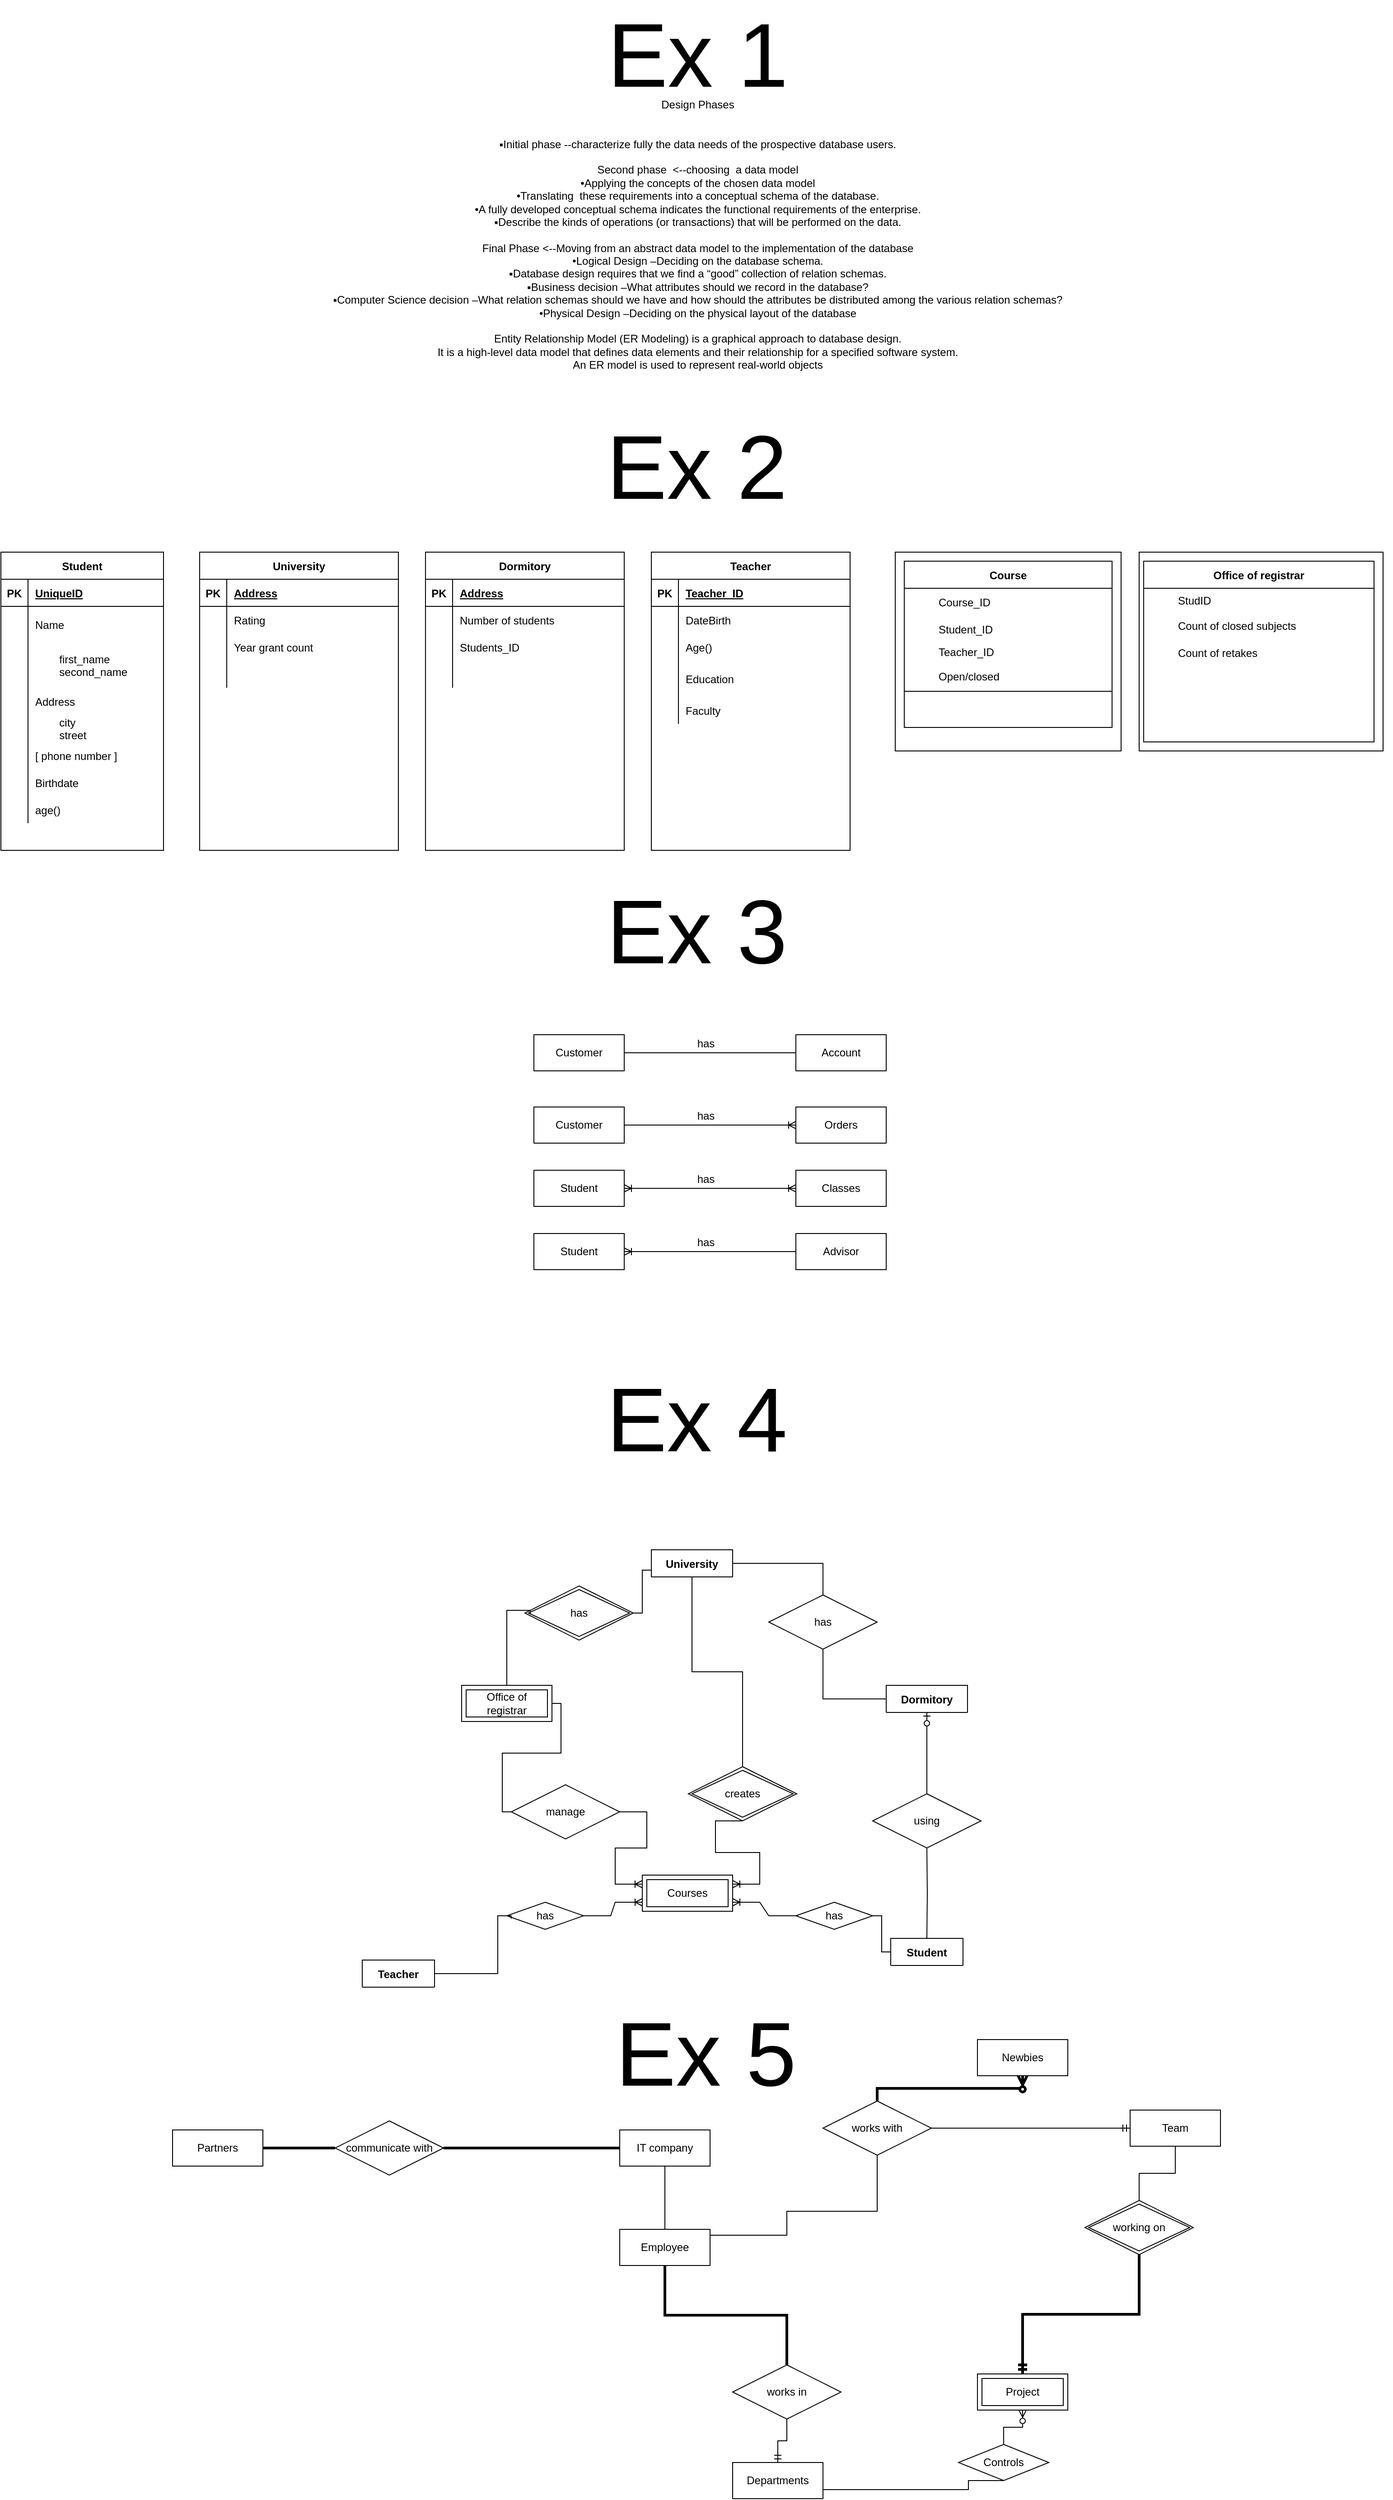 <mxfile version="15.4.3" type="device"><diagram id="SqU-itfyEhEcjmCFkp7Z" name="Страница 1"><mxGraphModel dx="1718" dy="2065" grid="1" gridSize="10" guides="1" tooltips="1" connect="1" arrows="1" fold="1" page="1" pageScale="1" pageWidth="827" pageHeight="1169" math="0" shadow="0"><root><mxCell id="0"/><mxCell id="1" parent="0"/><mxCell id="5-sa8o-nCG2SdD6Psyvh-1" value="Student" style="shape=table;startSize=30;container=1;collapsible=1;childLayout=tableLayout;fixedRows=1;rowLines=0;fontStyle=1;align=center;resizeLast=1;" parent="1" vertex="1"><mxGeometry x="60" y="166" width="180" height="330" as="geometry"/></mxCell><mxCell id="5-sa8o-nCG2SdD6Psyvh-2" value="" style="shape=partialRectangle;collapsible=0;dropTarget=0;pointerEvents=0;fillColor=none;top=0;left=0;bottom=1;right=0;points=[[0,0.5],[1,0.5]];portConstraint=eastwest;" parent="5-sa8o-nCG2SdD6Psyvh-1" vertex="1"><mxGeometry y="30" width="180" height="30" as="geometry"/></mxCell><mxCell id="5-sa8o-nCG2SdD6Psyvh-3" value="PK" style="shape=partialRectangle;connectable=0;fillColor=none;top=0;left=0;bottom=0;right=0;fontStyle=1;overflow=hidden;" parent="5-sa8o-nCG2SdD6Psyvh-2" vertex="1"><mxGeometry width="30" height="30" as="geometry"><mxRectangle width="30" height="30" as="alternateBounds"/></mxGeometry></mxCell><mxCell id="5-sa8o-nCG2SdD6Psyvh-4" value="UniqueID" style="shape=partialRectangle;connectable=0;fillColor=none;top=0;left=0;bottom=0;right=0;align=left;spacingLeft=6;fontStyle=5;overflow=hidden;" parent="5-sa8o-nCG2SdD6Psyvh-2" vertex="1"><mxGeometry x="30" width="150" height="30" as="geometry"><mxRectangle width="150" height="30" as="alternateBounds"/></mxGeometry></mxCell><mxCell id="5-sa8o-nCG2SdD6Psyvh-5" value="" style="shape=partialRectangle;collapsible=0;dropTarget=0;pointerEvents=0;fillColor=none;top=0;left=0;bottom=0;right=0;points=[[0,0.5],[1,0.5]];portConstraint=eastwest;" parent="5-sa8o-nCG2SdD6Psyvh-1" vertex="1"><mxGeometry y="60" width="180" height="40" as="geometry"/></mxCell><mxCell id="5-sa8o-nCG2SdD6Psyvh-6" value="" style="shape=partialRectangle;connectable=0;fillColor=none;top=0;left=0;bottom=0;right=0;editable=1;overflow=hidden;" parent="5-sa8o-nCG2SdD6Psyvh-5" vertex="1"><mxGeometry width="30" height="40" as="geometry"><mxRectangle width="30" height="40" as="alternateBounds"/></mxGeometry></mxCell><mxCell id="5-sa8o-nCG2SdD6Psyvh-7" value="Name" style="shape=partialRectangle;connectable=0;fillColor=none;top=0;left=0;bottom=0;right=0;align=left;spacingLeft=6;overflow=hidden;" parent="5-sa8o-nCG2SdD6Psyvh-5" vertex="1"><mxGeometry x="30" width="150" height="40" as="geometry"><mxRectangle width="150" height="40" as="alternateBounds"/></mxGeometry></mxCell><mxCell id="5-sa8o-nCG2SdD6Psyvh-15" value="" style="shape=partialRectangle;collapsible=0;dropTarget=0;pointerEvents=0;fillColor=none;top=0;left=0;bottom=0;right=0;points=[[0,0.5],[1,0.5]];portConstraint=eastwest;" parent="5-sa8o-nCG2SdD6Psyvh-1" vertex="1"><mxGeometry y="100" width="180" height="50" as="geometry"/></mxCell><mxCell id="5-sa8o-nCG2SdD6Psyvh-16" value="" style="shape=partialRectangle;connectable=0;fillColor=none;top=0;left=0;bottom=0;right=0;editable=1;overflow=hidden;" parent="5-sa8o-nCG2SdD6Psyvh-15" vertex="1"><mxGeometry width="30" height="50" as="geometry"><mxRectangle width="30" height="50" as="alternateBounds"/></mxGeometry></mxCell><mxCell id="5-sa8o-nCG2SdD6Psyvh-17" value="        first_name&#10;        second_name" style="shape=partialRectangle;connectable=0;fillColor=none;top=0;left=0;bottom=0;right=0;align=left;spacingLeft=6;overflow=hidden;" parent="5-sa8o-nCG2SdD6Psyvh-15" vertex="1"><mxGeometry x="30" width="150" height="50" as="geometry"><mxRectangle width="150" height="50" as="alternateBounds"/></mxGeometry></mxCell><mxCell id="5-sa8o-nCG2SdD6Psyvh-8" value="" style="shape=partialRectangle;collapsible=0;dropTarget=0;pointerEvents=0;fillColor=none;top=0;left=0;bottom=0;right=0;points=[[0,0.5],[1,0.5]];portConstraint=eastwest;" parent="5-sa8o-nCG2SdD6Psyvh-1" vertex="1"><mxGeometry y="150" width="180" height="30" as="geometry"/></mxCell><mxCell id="5-sa8o-nCG2SdD6Psyvh-9" value="" style="shape=partialRectangle;connectable=0;fillColor=none;top=0;left=0;bottom=0;right=0;editable=1;overflow=hidden;" parent="5-sa8o-nCG2SdD6Psyvh-8" vertex="1"><mxGeometry width="30" height="30" as="geometry"><mxRectangle width="30" height="30" as="alternateBounds"/></mxGeometry></mxCell><mxCell id="5-sa8o-nCG2SdD6Psyvh-10" value="Address" style="shape=partialRectangle;connectable=0;fillColor=none;top=0;left=0;bottom=0;right=0;align=left;spacingLeft=6;overflow=hidden;" parent="5-sa8o-nCG2SdD6Psyvh-8" vertex="1"><mxGeometry x="30" width="150" height="30" as="geometry"><mxRectangle width="150" height="30" as="alternateBounds"/></mxGeometry></mxCell><mxCell id="5-sa8o-nCG2SdD6Psyvh-25" value="" style="shape=partialRectangle;collapsible=0;dropTarget=0;pointerEvents=0;fillColor=none;top=0;left=0;bottom=0;right=0;points=[[0,0.5],[1,0.5]];portConstraint=eastwest;" parent="5-sa8o-nCG2SdD6Psyvh-1" vertex="1"><mxGeometry y="180" width="180" height="30" as="geometry"/></mxCell><mxCell id="5-sa8o-nCG2SdD6Psyvh-26" value="" style="shape=partialRectangle;connectable=0;fillColor=none;top=0;left=0;bottom=0;right=0;editable=1;overflow=hidden;" parent="5-sa8o-nCG2SdD6Psyvh-25" vertex="1"><mxGeometry width="30" height="30" as="geometry"><mxRectangle width="30" height="30" as="alternateBounds"/></mxGeometry></mxCell><mxCell id="5-sa8o-nCG2SdD6Psyvh-27" value="        city&#10;        street&#10;" style="shape=partialRectangle;connectable=0;fillColor=none;top=0;left=0;bottom=0;right=0;align=left;spacingLeft=6;overflow=hidden;" parent="5-sa8o-nCG2SdD6Psyvh-25" vertex="1"><mxGeometry x="30" width="150" height="30" as="geometry"><mxRectangle width="150" height="30" as="alternateBounds"/></mxGeometry></mxCell><mxCell id="5-sa8o-nCG2SdD6Psyvh-11" value="" style="shape=partialRectangle;collapsible=0;dropTarget=0;pointerEvents=0;fillColor=none;top=0;left=0;bottom=0;right=0;points=[[0,0.5],[1,0.5]];portConstraint=eastwest;" parent="5-sa8o-nCG2SdD6Psyvh-1" vertex="1"><mxGeometry y="210" width="180" height="30" as="geometry"/></mxCell><mxCell id="5-sa8o-nCG2SdD6Psyvh-12" value="" style="shape=partialRectangle;connectable=0;fillColor=none;top=0;left=0;bottom=0;right=0;editable=1;overflow=hidden;" parent="5-sa8o-nCG2SdD6Psyvh-11" vertex="1"><mxGeometry width="30" height="30" as="geometry"><mxRectangle width="30" height="30" as="alternateBounds"/></mxGeometry></mxCell><mxCell id="5-sa8o-nCG2SdD6Psyvh-13" value="[ phone number ]" style="shape=partialRectangle;connectable=0;fillColor=none;top=0;left=0;bottom=0;right=0;align=left;spacingLeft=6;overflow=hidden;" parent="5-sa8o-nCG2SdD6Psyvh-11" vertex="1"><mxGeometry x="30" width="150" height="30" as="geometry"><mxRectangle width="150" height="30" as="alternateBounds"/></mxGeometry></mxCell><mxCell id="5-sa8o-nCG2SdD6Psyvh-29" value="" style="shape=partialRectangle;collapsible=0;dropTarget=0;pointerEvents=0;fillColor=none;top=0;left=0;bottom=0;right=0;points=[[0,0.5],[1,0.5]];portConstraint=eastwest;" parent="5-sa8o-nCG2SdD6Psyvh-1" vertex="1"><mxGeometry y="240" width="180" height="30" as="geometry"/></mxCell><mxCell id="5-sa8o-nCG2SdD6Psyvh-30" value="" style="shape=partialRectangle;connectable=0;fillColor=none;top=0;left=0;bottom=0;right=0;editable=1;overflow=hidden;" parent="5-sa8o-nCG2SdD6Psyvh-29" vertex="1"><mxGeometry width="30" height="30" as="geometry"><mxRectangle width="30" height="30" as="alternateBounds"/></mxGeometry></mxCell><mxCell id="5-sa8o-nCG2SdD6Psyvh-31" value="Birthdate" style="shape=partialRectangle;connectable=0;fillColor=none;top=0;left=0;bottom=0;right=0;align=left;spacingLeft=6;overflow=hidden;" parent="5-sa8o-nCG2SdD6Psyvh-29" vertex="1"><mxGeometry x="30" width="150" height="30" as="geometry"><mxRectangle width="150" height="30" as="alternateBounds"/></mxGeometry></mxCell><mxCell id="5-sa8o-nCG2SdD6Psyvh-33" value="" style="shape=partialRectangle;collapsible=0;dropTarget=0;pointerEvents=0;fillColor=none;top=0;left=0;bottom=0;right=0;points=[[0,0.5],[1,0.5]];portConstraint=eastwest;" parent="5-sa8o-nCG2SdD6Psyvh-1" vertex="1"><mxGeometry y="270" width="180" height="30" as="geometry"/></mxCell><mxCell id="5-sa8o-nCG2SdD6Psyvh-34" value="" style="shape=partialRectangle;connectable=0;fillColor=none;top=0;left=0;bottom=0;right=0;editable=1;overflow=hidden;" parent="5-sa8o-nCG2SdD6Psyvh-33" vertex="1"><mxGeometry width="30" height="30" as="geometry"><mxRectangle width="30" height="30" as="alternateBounds"/></mxGeometry></mxCell><mxCell id="5-sa8o-nCG2SdD6Psyvh-35" value="age()" style="shape=partialRectangle;connectable=0;fillColor=none;top=0;left=0;bottom=0;right=0;align=left;spacingLeft=6;overflow=hidden;" parent="5-sa8o-nCG2SdD6Psyvh-33" vertex="1"><mxGeometry x="30" width="150" height="30" as="geometry"><mxRectangle width="150" height="30" as="alternateBounds"/></mxGeometry></mxCell><mxCell id="5-sa8o-nCG2SdD6Psyvh-36" value="&lt;font style=&quot;font-size: 100px&quot;&gt;Ex 2&lt;/font&gt;" style="text;html=1;align=center;verticalAlign=middle;resizable=0;points=[];autosize=1;strokeColor=none;fillColor=none;" parent="1" vertex="1"><mxGeometry x="720" y="46" width="220" height="50" as="geometry"/></mxCell><mxCell id="5-sa8o-nCG2SdD6Psyvh-37" value="University" style="shape=table;startSize=30;container=1;collapsible=1;childLayout=tableLayout;fixedRows=1;rowLines=0;fontStyle=1;align=center;resizeLast=1;strokeColor=default;rounded=0;" parent="1" vertex="1"><mxGeometry x="280" y="166" width="220" height="330" as="geometry"><mxRectangle x="280" y="100" width="90" height="30" as="alternateBounds"/></mxGeometry></mxCell><mxCell id="5-sa8o-nCG2SdD6Psyvh-38" value="" style="shape=partialRectangle;collapsible=0;dropTarget=0;pointerEvents=0;fillColor=none;top=0;left=0;bottom=1;right=0;points=[[0,0.5],[1,0.5]];portConstraint=eastwest;" parent="5-sa8o-nCG2SdD6Psyvh-37" vertex="1"><mxGeometry y="30" width="220" height="30" as="geometry"/></mxCell><mxCell id="5-sa8o-nCG2SdD6Psyvh-39" value="PK" style="shape=partialRectangle;connectable=0;fillColor=none;top=0;left=0;bottom=0;right=0;fontStyle=1;overflow=hidden;" parent="5-sa8o-nCG2SdD6Psyvh-38" vertex="1"><mxGeometry width="30" height="30" as="geometry"><mxRectangle width="30" height="30" as="alternateBounds"/></mxGeometry></mxCell><mxCell id="5-sa8o-nCG2SdD6Psyvh-40" value="Address" style="shape=partialRectangle;connectable=0;fillColor=none;top=0;left=0;bottom=0;right=0;align=left;spacingLeft=6;fontStyle=5;overflow=hidden;" parent="5-sa8o-nCG2SdD6Psyvh-38" vertex="1"><mxGeometry x="30" width="190" height="30" as="geometry"><mxRectangle width="190" height="30" as="alternateBounds"/></mxGeometry></mxCell><mxCell id="5-sa8o-nCG2SdD6Psyvh-41" value="" style="shape=partialRectangle;collapsible=0;dropTarget=0;pointerEvents=0;fillColor=none;top=0;left=0;bottom=0;right=0;points=[[0,0.5],[1,0.5]];portConstraint=eastwest;" parent="5-sa8o-nCG2SdD6Psyvh-37" vertex="1"><mxGeometry y="60" width="220" height="30" as="geometry"/></mxCell><mxCell id="5-sa8o-nCG2SdD6Psyvh-42" value="" style="shape=partialRectangle;connectable=0;fillColor=none;top=0;left=0;bottom=0;right=0;editable=1;overflow=hidden;" parent="5-sa8o-nCG2SdD6Psyvh-41" vertex="1"><mxGeometry width="30" height="30" as="geometry"><mxRectangle width="30" height="30" as="alternateBounds"/></mxGeometry></mxCell><mxCell id="5-sa8o-nCG2SdD6Psyvh-43" value="Rating" style="shape=partialRectangle;connectable=0;fillColor=none;top=0;left=0;bottom=0;right=0;align=left;spacingLeft=6;overflow=hidden;" parent="5-sa8o-nCG2SdD6Psyvh-41" vertex="1"><mxGeometry x="30" width="190" height="30" as="geometry"><mxRectangle width="190" height="30" as="alternateBounds"/></mxGeometry></mxCell><mxCell id="5-sa8o-nCG2SdD6Psyvh-44" value="" style="shape=partialRectangle;collapsible=0;dropTarget=0;pointerEvents=0;fillColor=none;top=0;left=0;bottom=0;right=0;points=[[0,0.5],[1,0.5]];portConstraint=eastwest;" parent="5-sa8o-nCG2SdD6Psyvh-37" vertex="1"><mxGeometry y="90" width="220" height="30" as="geometry"/></mxCell><mxCell id="5-sa8o-nCG2SdD6Psyvh-45" value="" style="shape=partialRectangle;connectable=0;fillColor=none;top=0;left=0;bottom=0;right=0;editable=1;overflow=hidden;" parent="5-sa8o-nCG2SdD6Psyvh-44" vertex="1"><mxGeometry width="30" height="30" as="geometry"><mxRectangle width="30" height="30" as="alternateBounds"/></mxGeometry></mxCell><mxCell id="5-sa8o-nCG2SdD6Psyvh-46" value="Year grant count" style="shape=partialRectangle;connectable=0;fillColor=none;top=0;left=0;bottom=0;right=0;align=left;spacingLeft=6;overflow=hidden;" parent="5-sa8o-nCG2SdD6Psyvh-44" vertex="1"><mxGeometry x="30" width="190" height="30" as="geometry"><mxRectangle width="190" height="30" as="alternateBounds"/></mxGeometry></mxCell><mxCell id="5-sa8o-nCG2SdD6Psyvh-47" value="" style="shape=partialRectangle;collapsible=0;dropTarget=0;pointerEvents=0;fillColor=none;top=0;left=0;bottom=0;right=0;points=[[0,0.5],[1,0.5]];portConstraint=eastwest;" parent="5-sa8o-nCG2SdD6Psyvh-37" vertex="1"><mxGeometry y="120" width="220" height="30" as="geometry"/></mxCell><mxCell id="5-sa8o-nCG2SdD6Psyvh-48" value="" style="shape=partialRectangle;connectable=0;fillColor=none;top=0;left=0;bottom=0;right=0;editable=1;overflow=hidden;" parent="5-sa8o-nCG2SdD6Psyvh-47" vertex="1"><mxGeometry width="30" height="30" as="geometry"><mxRectangle width="30" height="30" as="alternateBounds"/></mxGeometry></mxCell><mxCell id="5-sa8o-nCG2SdD6Psyvh-49" value="" style="shape=partialRectangle;connectable=0;fillColor=none;top=0;left=0;bottom=0;right=0;align=left;spacingLeft=6;overflow=hidden;" parent="5-sa8o-nCG2SdD6Psyvh-47" vertex="1"><mxGeometry x="30" width="190" height="30" as="geometry"><mxRectangle width="190" height="30" as="alternateBounds"/></mxGeometry></mxCell><mxCell id="5-sa8o-nCG2SdD6Psyvh-63" value="Dormitory" style="shape=table;startSize=30;container=1;collapsible=1;childLayout=tableLayout;fixedRows=1;rowLines=0;fontStyle=1;align=center;resizeLast=1;" parent="1" vertex="1"><mxGeometry x="530" y="166" width="220" height="330" as="geometry"><mxRectangle x="530" y="166" width="90" height="30" as="alternateBounds"/></mxGeometry></mxCell><mxCell id="5-sa8o-nCG2SdD6Psyvh-64" value="" style="shape=partialRectangle;collapsible=0;dropTarget=0;pointerEvents=0;fillColor=none;top=0;left=0;bottom=1;right=0;points=[[0,0.5],[1,0.5]];portConstraint=eastwest;" parent="5-sa8o-nCG2SdD6Psyvh-63" vertex="1"><mxGeometry y="30" width="220" height="30" as="geometry"/></mxCell><mxCell id="5-sa8o-nCG2SdD6Psyvh-65" value="PK" style="shape=partialRectangle;connectable=0;fillColor=none;top=0;left=0;bottom=0;right=0;fontStyle=1;overflow=hidden;" parent="5-sa8o-nCG2SdD6Psyvh-64" vertex="1"><mxGeometry width="30" height="30" as="geometry"><mxRectangle width="30" height="30" as="alternateBounds"/></mxGeometry></mxCell><mxCell id="5-sa8o-nCG2SdD6Psyvh-66" value="Address" style="shape=partialRectangle;connectable=0;fillColor=none;top=0;left=0;bottom=0;right=0;align=left;spacingLeft=6;fontStyle=5;overflow=hidden;" parent="5-sa8o-nCG2SdD6Psyvh-64" vertex="1"><mxGeometry x="30" width="190" height="30" as="geometry"><mxRectangle width="190" height="30" as="alternateBounds"/></mxGeometry></mxCell><mxCell id="5-sa8o-nCG2SdD6Psyvh-67" value="" style="shape=partialRectangle;collapsible=0;dropTarget=0;pointerEvents=0;fillColor=none;top=0;left=0;bottom=0;right=0;points=[[0,0.5],[1,0.5]];portConstraint=eastwest;" parent="5-sa8o-nCG2SdD6Psyvh-63" vertex="1"><mxGeometry y="60" width="220" height="30" as="geometry"/></mxCell><mxCell id="5-sa8o-nCG2SdD6Psyvh-68" value="" style="shape=partialRectangle;connectable=0;fillColor=none;top=0;left=0;bottom=0;right=0;editable=1;overflow=hidden;" parent="5-sa8o-nCG2SdD6Psyvh-67" vertex="1"><mxGeometry width="30" height="30" as="geometry"><mxRectangle width="30" height="30" as="alternateBounds"/></mxGeometry></mxCell><mxCell id="5-sa8o-nCG2SdD6Psyvh-69" value="Number of students" style="shape=partialRectangle;connectable=0;fillColor=none;top=0;left=0;bottom=0;right=0;align=left;spacingLeft=6;overflow=hidden;" parent="5-sa8o-nCG2SdD6Psyvh-67" vertex="1"><mxGeometry x="30" width="190" height="30" as="geometry"><mxRectangle width="190" height="30" as="alternateBounds"/></mxGeometry></mxCell><mxCell id="5-sa8o-nCG2SdD6Psyvh-70" value="" style="shape=partialRectangle;collapsible=0;dropTarget=0;pointerEvents=0;fillColor=none;top=0;left=0;bottom=0;right=0;points=[[0,0.5],[1,0.5]];portConstraint=eastwest;" parent="5-sa8o-nCG2SdD6Psyvh-63" vertex="1"><mxGeometry y="90" width="220" height="30" as="geometry"/></mxCell><mxCell id="5-sa8o-nCG2SdD6Psyvh-71" value="" style="shape=partialRectangle;connectable=0;fillColor=none;top=0;left=0;bottom=0;right=0;editable=1;overflow=hidden;" parent="5-sa8o-nCG2SdD6Psyvh-70" vertex="1"><mxGeometry width="30" height="30" as="geometry"><mxRectangle width="30" height="30" as="alternateBounds"/></mxGeometry></mxCell><mxCell id="5-sa8o-nCG2SdD6Psyvh-72" value="Students_ID" style="shape=partialRectangle;connectable=0;fillColor=none;top=0;left=0;bottom=0;right=0;align=left;spacingLeft=6;overflow=hidden;" parent="5-sa8o-nCG2SdD6Psyvh-70" vertex="1"><mxGeometry x="30" width="190" height="30" as="geometry"><mxRectangle width="190" height="30" as="alternateBounds"/></mxGeometry></mxCell><mxCell id="5-sa8o-nCG2SdD6Psyvh-73" value="" style="shape=partialRectangle;collapsible=0;dropTarget=0;pointerEvents=0;fillColor=none;top=0;left=0;bottom=0;right=0;points=[[0,0.5],[1,0.5]];portConstraint=eastwest;" parent="5-sa8o-nCG2SdD6Psyvh-63" vertex="1"><mxGeometry y="120" width="220" height="30" as="geometry"/></mxCell><mxCell id="5-sa8o-nCG2SdD6Psyvh-74" value="" style="shape=partialRectangle;connectable=0;fillColor=none;top=0;left=0;bottom=0;right=0;editable=1;overflow=hidden;" parent="5-sa8o-nCG2SdD6Psyvh-73" vertex="1"><mxGeometry width="30" height="30" as="geometry"><mxRectangle width="30" height="30" as="alternateBounds"/></mxGeometry></mxCell><mxCell id="5-sa8o-nCG2SdD6Psyvh-75" value="" style="shape=partialRectangle;connectable=0;fillColor=none;top=0;left=0;bottom=0;right=0;align=left;spacingLeft=6;overflow=hidden;" parent="5-sa8o-nCG2SdD6Psyvh-73" vertex="1"><mxGeometry x="30" width="190" height="30" as="geometry"><mxRectangle width="190" height="30" as="alternateBounds"/></mxGeometry></mxCell><mxCell id="wHFvPU76XKRUj2DYvCiE-1" value="Teacher" style="shape=table;startSize=30;container=1;collapsible=1;childLayout=tableLayout;fixedRows=1;rowLines=0;fontStyle=1;align=center;resizeLast=1;" parent="1" vertex="1"><mxGeometry x="780" y="166" width="220" height="330" as="geometry"/></mxCell><mxCell id="wHFvPU76XKRUj2DYvCiE-2" value="" style="shape=partialRectangle;collapsible=0;dropTarget=0;pointerEvents=0;fillColor=none;top=0;left=0;bottom=1;right=0;points=[[0,0.5],[1,0.5]];portConstraint=eastwest;" parent="wHFvPU76XKRUj2DYvCiE-1" vertex="1"><mxGeometry y="30" width="220" height="30" as="geometry"/></mxCell><mxCell id="wHFvPU76XKRUj2DYvCiE-3" value="PK" style="shape=partialRectangle;connectable=0;fillColor=none;top=0;left=0;bottom=0;right=0;fontStyle=1;overflow=hidden;" parent="wHFvPU76XKRUj2DYvCiE-2" vertex="1"><mxGeometry width="30" height="30" as="geometry"><mxRectangle width="30" height="30" as="alternateBounds"/></mxGeometry></mxCell><mxCell id="wHFvPU76XKRUj2DYvCiE-4" value="Teacher_ID" style="shape=partialRectangle;connectable=0;fillColor=none;top=0;left=0;bottom=0;right=0;align=left;spacingLeft=6;fontStyle=5;overflow=hidden;" parent="wHFvPU76XKRUj2DYvCiE-2" vertex="1"><mxGeometry x="30" width="190" height="30" as="geometry"><mxRectangle width="190" height="30" as="alternateBounds"/></mxGeometry></mxCell><mxCell id="wHFvPU76XKRUj2DYvCiE-5" value="" style="shape=partialRectangle;collapsible=0;dropTarget=0;pointerEvents=0;fillColor=none;top=0;left=0;bottom=0;right=0;points=[[0,0.5],[1,0.5]];portConstraint=eastwest;" parent="wHFvPU76XKRUj2DYvCiE-1" vertex="1"><mxGeometry y="60" width="220" height="30" as="geometry"/></mxCell><mxCell id="wHFvPU76XKRUj2DYvCiE-6" value="" style="shape=partialRectangle;connectable=0;fillColor=none;top=0;left=0;bottom=0;right=0;editable=1;overflow=hidden;" parent="wHFvPU76XKRUj2DYvCiE-5" vertex="1"><mxGeometry width="30" height="30" as="geometry"><mxRectangle width="30" height="30" as="alternateBounds"/></mxGeometry></mxCell><mxCell id="wHFvPU76XKRUj2DYvCiE-7" value="DateBirth" style="shape=partialRectangle;connectable=0;fillColor=none;top=0;left=0;bottom=0;right=0;align=left;spacingLeft=6;overflow=hidden;" parent="wHFvPU76XKRUj2DYvCiE-5" vertex="1"><mxGeometry x="30" width="190" height="30" as="geometry"><mxRectangle width="190" height="30" as="alternateBounds"/></mxGeometry></mxCell><mxCell id="wHFvPU76XKRUj2DYvCiE-8" value="" style="shape=partialRectangle;collapsible=0;dropTarget=0;pointerEvents=0;fillColor=none;top=0;left=0;bottom=0;right=0;points=[[0,0.5],[1,0.5]];portConstraint=eastwest;" parent="wHFvPU76XKRUj2DYvCiE-1" vertex="1"><mxGeometry y="90" width="220" height="30" as="geometry"/></mxCell><mxCell id="wHFvPU76XKRUj2DYvCiE-9" value="" style="shape=partialRectangle;connectable=0;fillColor=none;top=0;left=0;bottom=0;right=0;editable=1;overflow=hidden;" parent="wHFvPU76XKRUj2DYvCiE-8" vertex="1"><mxGeometry width="30" height="30" as="geometry"><mxRectangle width="30" height="30" as="alternateBounds"/></mxGeometry></mxCell><mxCell id="wHFvPU76XKRUj2DYvCiE-10" value="Age()" style="shape=partialRectangle;connectable=0;fillColor=none;top=0;left=0;bottom=0;right=0;align=left;spacingLeft=6;overflow=hidden;" parent="wHFvPU76XKRUj2DYvCiE-8" vertex="1"><mxGeometry x="30" width="190" height="30" as="geometry"><mxRectangle width="190" height="30" as="alternateBounds"/></mxGeometry></mxCell><mxCell id="wHFvPU76XKRUj2DYvCiE-11" value="" style="shape=partialRectangle;collapsible=0;dropTarget=0;pointerEvents=0;fillColor=none;top=0;left=0;bottom=0;right=0;points=[[0,0.5],[1,0.5]];portConstraint=eastwest;" parent="wHFvPU76XKRUj2DYvCiE-1" vertex="1"><mxGeometry y="120" width="220" height="40" as="geometry"/></mxCell><mxCell id="wHFvPU76XKRUj2DYvCiE-12" value="" style="shape=partialRectangle;connectable=0;fillColor=none;top=0;left=0;bottom=0;right=0;editable=1;overflow=hidden;" parent="wHFvPU76XKRUj2DYvCiE-11" vertex="1"><mxGeometry width="30" height="40" as="geometry"><mxRectangle width="30" height="40" as="alternateBounds"/></mxGeometry></mxCell><mxCell id="wHFvPU76XKRUj2DYvCiE-13" value="Education" style="shape=partialRectangle;connectable=0;fillColor=none;top=0;left=0;bottom=0;right=0;align=left;spacingLeft=6;overflow=hidden;" parent="wHFvPU76XKRUj2DYvCiE-11" vertex="1"><mxGeometry x="30" width="190" height="40" as="geometry"><mxRectangle width="190" height="40" as="alternateBounds"/></mxGeometry></mxCell><mxCell id="wHFvPU76XKRUj2DYvCiE-16" value="" style="shape=partialRectangle;collapsible=0;dropTarget=0;pointerEvents=0;fillColor=none;top=0;left=0;bottom=0;right=0;points=[[0,0.5],[1,0.5]];portConstraint=eastwest;" parent="wHFvPU76XKRUj2DYvCiE-1" vertex="1"><mxGeometry y="160" width="220" height="30" as="geometry"/></mxCell><mxCell id="wHFvPU76XKRUj2DYvCiE-17" value="" style="shape=partialRectangle;connectable=0;fillColor=none;top=0;left=0;bottom=0;right=0;editable=1;overflow=hidden;" parent="wHFvPU76XKRUj2DYvCiE-16" vertex="1"><mxGeometry width="30" height="30" as="geometry"><mxRectangle width="30" height="30" as="alternateBounds"/></mxGeometry></mxCell><mxCell id="wHFvPU76XKRUj2DYvCiE-18" value="Faculty" style="shape=partialRectangle;connectable=0;fillColor=none;top=0;left=0;bottom=0;right=0;align=left;spacingLeft=6;overflow=hidden;" parent="wHFvPU76XKRUj2DYvCiE-16" vertex="1"><mxGeometry x="30" width="190" height="30" as="geometry"><mxRectangle width="190" height="30" as="alternateBounds"/></mxGeometry></mxCell><mxCell id="wHFvPU76XKRUj2DYvCiE-53" value="" style="group" parent="1" vertex="1" connectable="0"><mxGeometry x="1320" y="166" width="280" height="430" as="geometry"/></mxCell><mxCell id="wHFvPU76XKRUj2DYvCiE-119" value="" style="group" parent="wHFvPU76XKRUj2DYvCiE-53" vertex="1" connectable="0"><mxGeometry width="270" height="220" as="geometry"/></mxCell><mxCell id="wHFvPU76XKRUj2DYvCiE-54" value="" style="whiteSpace=wrap;html=1;" parent="wHFvPU76XKRUj2DYvCiE-119" vertex="1"><mxGeometry width="270" height="220" as="geometry"/></mxCell><mxCell id="wHFvPU76XKRUj2DYvCiE-55" value="Office of registrar" style="shape=table;startSize=30;container=1;collapsible=1;childLayout=tableLayout;fixedRows=1;rowLines=0;fontStyle=1;align=center;resizeLast=1;swimlaneFillColor=none;sketch=0;columnLines=0;horizontal=1;noLabel=0;fixDash=0;autosize=0;dropTarget=1;expand=1;movable=1;treeFolding=0;treeMoving=0;moveCells=0;" parent="wHFvPU76XKRUj2DYvCiE-119" vertex="1"><mxGeometry x="5" y="10" width="255" height="200" as="geometry"><mxRectangle x="10" y="10" width="70" height="30" as="alternateBounds"/></mxGeometry></mxCell><mxCell id="wHFvPU76XKRUj2DYvCiE-56" value="" style="shape=partialRectangle;collapsible=0;dropTarget=0;pointerEvents=0;fillColor=none;top=0;left=0;bottom=0;right=0;points=[[0,0.5],[1,0.5]];portConstraint=eastwest;" parent="wHFvPU76XKRUj2DYvCiE-55" vertex="1"><mxGeometry y="30" width="255" height="26" as="geometry"/></mxCell><mxCell id="wHFvPU76XKRUj2DYvCiE-57" value="" style="shape=partialRectangle;connectable=0;fillColor=none;top=0;left=0;bottom=0;right=0;editable=1;overflow=hidden;" parent="wHFvPU76XKRUj2DYvCiE-56" vertex="1"><mxGeometry width="30" height="26" as="geometry"><mxRectangle width="30" height="26" as="alternateBounds"/></mxGeometry></mxCell><mxCell id="wHFvPU76XKRUj2DYvCiE-58" value="StudID" style="shape=partialRectangle;connectable=0;fillColor=none;top=0;left=0;bottom=0;right=0;align=left;spacingLeft=6;overflow=hidden;" parent="wHFvPU76XKRUj2DYvCiE-56" vertex="1"><mxGeometry x="30" width="225" height="26" as="geometry"><mxRectangle width="225" height="26" as="alternateBounds"/></mxGeometry></mxCell><mxCell id="wHFvPU76XKRUj2DYvCiE-59" value="" style="shape=partialRectangle;collapsible=0;dropTarget=0;pointerEvents=0;fillColor=none;top=0;left=0;bottom=0;right=0;points=[[0,0.5],[1,0.5]];portConstraint=eastwest;" parent="wHFvPU76XKRUj2DYvCiE-55" vertex="1"><mxGeometry y="56" width="255" height="30" as="geometry"/></mxCell><mxCell id="wHFvPU76XKRUj2DYvCiE-60" value="" style="shape=partialRectangle;connectable=0;fillColor=none;top=0;left=0;bottom=0;right=0;editable=1;overflow=hidden;" parent="wHFvPU76XKRUj2DYvCiE-59" vertex="1"><mxGeometry width="30" height="30" as="geometry"><mxRectangle width="30" height="30" as="alternateBounds"/></mxGeometry></mxCell><mxCell id="wHFvPU76XKRUj2DYvCiE-61" value="Count of closed subjects" style="shape=partialRectangle;connectable=0;fillColor=none;top=0;left=0;bottom=0;right=0;align=left;spacingLeft=6;overflow=hidden;" parent="wHFvPU76XKRUj2DYvCiE-59" vertex="1"><mxGeometry x="30" width="225" height="30" as="geometry"><mxRectangle width="225" height="30" as="alternateBounds"/></mxGeometry></mxCell><mxCell id="wHFvPU76XKRUj2DYvCiE-62" value="" style="shape=partialRectangle;collapsible=0;dropTarget=0;pointerEvents=0;fillColor=none;top=0;left=0;bottom=0;right=0;points=[[0,0.5],[1,0.5]];portConstraint=eastwest;" parent="wHFvPU76XKRUj2DYvCiE-55" vertex="1"><mxGeometry y="86" width="255" height="30" as="geometry"/></mxCell><mxCell id="wHFvPU76XKRUj2DYvCiE-63" value="" style="shape=partialRectangle;connectable=0;fillColor=none;top=0;left=0;bottom=0;right=0;editable=1;overflow=hidden;" parent="wHFvPU76XKRUj2DYvCiE-62" vertex="1"><mxGeometry width="30" height="30" as="geometry"><mxRectangle width="30" height="30" as="alternateBounds"/></mxGeometry></mxCell><mxCell id="wHFvPU76XKRUj2DYvCiE-64" value="Count of retakes" style="shape=partialRectangle;connectable=0;fillColor=none;top=0;left=0;bottom=0;right=0;align=left;spacingLeft=6;overflow=hidden;" parent="wHFvPU76XKRUj2DYvCiE-62" vertex="1"><mxGeometry x="30" width="225" height="30" as="geometry"><mxRectangle width="225" height="30" as="alternateBounds"/></mxGeometry></mxCell><mxCell id="wHFvPU76XKRUj2DYvCiE-65" value="" style="shape=partialRectangle;collapsible=0;dropTarget=0;pointerEvents=0;fillColor=none;top=0;left=0;bottom=1;right=0;points=[[0,0.5],[1,0.5]];portConstraint=eastwest;" parent="wHFvPU76XKRUj2DYvCiE-55" vertex="1"><mxGeometry y="116" width="255" height="84" as="geometry"/></mxCell><mxCell id="wHFvPU76XKRUj2DYvCiE-66" value="" style="shape=partialRectangle;connectable=0;fillColor=none;top=0;left=0;bottom=0;right=0;fontStyle=1;overflow=hidden;" parent="wHFvPU76XKRUj2DYvCiE-65" vertex="1"><mxGeometry width="30" height="84" as="geometry"><mxRectangle width="30" height="84" as="alternateBounds"/></mxGeometry></mxCell><mxCell id="wHFvPU76XKRUj2DYvCiE-67" value="" style="shape=partialRectangle;connectable=0;fillColor=none;top=0;left=0;bottom=0;right=0;align=left;spacingLeft=6;fontStyle=5;overflow=hidden;" parent="wHFvPU76XKRUj2DYvCiE-65" vertex="1"><mxGeometry x="30" width="225" height="84" as="geometry"><mxRectangle width="225" height="84" as="alternateBounds"/></mxGeometry></mxCell><mxCell id="wHFvPU76XKRUj2DYvCiE-71" value="" style="group" parent="1" vertex="1" connectable="0"><mxGeometry x="1050" y="166" width="250" height="220" as="geometry"/></mxCell><mxCell id="9xxLFsnZV97AS2nm3lBI-1" value="" style="whiteSpace=wrap;html=1;" parent="wHFvPU76XKRUj2DYvCiE-71" vertex="1"><mxGeometry width="250" height="220" as="geometry"/></mxCell><mxCell id="5-sa8o-nCG2SdD6Psyvh-50" value="Course" style="shape=table;startSize=30;container=1;collapsible=1;childLayout=tableLayout;fixedRows=1;rowLines=0;fontStyle=1;align=center;resizeLast=1;swimlaneFillColor=none;sketch=0;columnLines=0;horizontal=1;noLabel=0;fixDash=0;autosize=0;dropTarget=1;expand=1;movable=1;treeFolding=0;treeMoving=0;moveCells=0;" parent="wHFvPU76XKRUj2DYvCiE-71" vertex="1"><mxGeometry x="10" y="10" width="230" height="184.0" as="geometry"><mxRectangle x="10" y="10" width="70" height="30" as="alternateBounds"/></mxGeometry></mxCell><mxCell id="5-sa8o-nCG2SdD6Psyvh-60" value="" style="shape=partialRectangle;collapsible=0;dropTarget=0;pointerEvents=0;fillColor=none;top=0;left=0;bottom=0;right=0;points=[[0,0.5],[1,0.5]];portConstraint=eastwest;" parent="5-sa8o-nCG2SdD6Psyvh-50" vertex="1"><mxGeometry y="30" width="230" height="30" as="geometry"/></mxCell><mxCell id="5-sa8o-nCG2SdD6Psyvh-61" value="" style="shape=partialRectangle;connectable=0;fillColor=none;top=0;left=0;bottom=0;right=0;editable=1;overflow=hidden;" parent="5-sa8o-nCG2SdD6Psyvh-60" vertex="1"><mxGeometry width="30" height="30" as="geometry"><mxRectangle width="30" height="30" as="alternateBounds"/></mxGeometry></mxCell><mxCell id="5-sa8o-nCG2SdD6Psyvh-62" value="Course_ID" style="shape=partialRectangle;connectable=0;fillColor=none;top=0;left=0;bottom=0;right=0;align=left;spacingLeft=6;overflow=hidden;" parent="5-sa8o-nCG2SdD6Psyvh-60" vertex="1"><mxGeometry x="30" width="200" height="30" as="geometry"><mxRectangle width="200" height="30" as="alternateBounds"/></mxGeometry></mxCell><mxCell id="5-sa8o-nCG2SdD6Psyvh-57" value="" style="shape=partialRectangle;collapsible=0;dropTarget=0;pointerEvents=0;fillColor=none;top=0;left=0;bottom=0;right=0;points=[[0,0.5],[1,0.5]];portConstraint=eastwest;" parent="5-sa8o-nCG2SdD6Psyvh-50" vertex="1"><mxGeometry y="60" width="230" height="30" as="geometry"/></mxCell><mxCell id="5-sa8o-nCG2SdD6Psyvh-58" value="" style="shape=partialRectangle;connectable=0;fillColor=none;top=0;left=0;bottom=0;right=0;editable=1;overflow=hidden;" parent="5-sa8o-nCG2SdD6Psyvh-57" vertex="1"><mxGeometry width="30" height="30" as="geometry"><mxRectangle width="30" height="30" as="alternateBounds"/></mxGeometry></mxCell><mxCell id="5-sa8o-nCG2SdD6Psyvh-59" value="Student_ID" style="shape=partialRectangle;connectable=0;fillColor=none;top=0;left=0;bottom=0;right=0;align=left;spacingLeft=6;overflow=hidden;" parent="5-sa8o-nCG2SdD6Psyvh-57" vertex="1"><mxGeometry x="30" width="200" height="30" as="geometry"><mxRectangle width="200" height="30" as="alternateBounds"/></mxGeometry></mxCell><mxCell id="5-sa8o-nCG2SdD6Psyvh-54" value="" style="shape=partialRectangle;collapsible=0;dropTarget=0;pointerEvents=0;fillColor=none;top=0;left=0;bottom=0;right=0;points=[[0,0.5],[1,0.5]];portConstraint=eastwest;" parent="5-sa8o-nCG2SdD6Psyvh-50" vertex="1"><mxGeometry y="90" width="230" height="20" as="geometry"/></mxCell><mxCell id="5-sa8o-nCG2SdD6Psyvh-55" value="" style="shape=partialRectangle;connectable=0;fillColor=none;top=0;left=0;bottom=0;right=0;editable=1;overflow=hidden;" parent="5-sa8o-nCG2SdD6Psyvh-54" vertex="1"><mxGeometry width="30" height="20" as="geometry"><mxRectangle width="30" height="20" as="alternateBounds"/></mxGeometry></mxCell><mxCell id="5-sa8o-nCG2SdD6Psyvh-56" value="Teacher_ID" style="shape=partialRectangle;connectable=0;fillColor=none;top=0;left=0;bottom=0;right=0;align=left;spacingLeft=6;overflow=hidden;" parent="5-sa8o-nCG2SdD6Psyvh-54" vertex="1"><mxGeometry x="30" width="200" height="20" as="geometry"><mxRectangle width="200" height="20" as="alternateBounds"/></mxGeometry></mxCell><mxCell id="5-sa8o-nCG2SdD6Psyvh-51" value="" style="shape=partialRectangle;collapsible=0;dropTarget=0;pointerEvents=0;fillColor=none;top=0;left=0;bottom=1;right=0;points=[[0,0.5],[1,0.5]];portConstraint=eastwest;" parent="5-sa8o-nCG2SdD6Psyvh-50" vertex="1"><mxGeometry y="110" width="230" height="34" as="geometry"/></mxCell><mxCell id="5-sa8o-nCG2SdD6Psyvh-52" value="" style="shape=partialRectangle;connectable=0;fillColor=none;top=0;left=0;bottom=0;right=0;fontStyle=1;overflow=hidden;" parent="5-sa8o-nCG2SdD6Psyvh-51" vertex="1"><mxGeometry width="30" height="34" as="geometry"><mxRectangle width="30" height="34" as="alternateBounds"/></mxGeometry></mxCell><mxCell id="5-sa8o-nCG2SdD6Psyvh-53" value="Open/closed" style="shape=partialRectangle;connectable=0;fillColor=none;top=0;left=0;bottom=0;right=0;align=left;spacingLeft=6;fontStyle=0;overflow=hidden;" parent="5-sa8o-nCG2SdD6Psyvh-51" vertex="1"><mxGeometry x="30" width="200" height="34" as="geometry"><mxRectangle width="200" height="34" as="alternateBounds"/></mxGeometry></mxCell><mxCell id="wHFvPU76XKRUj2DYvCiE-72" value="&lt;font style=&quot;font-size: 100px&quot;&gt;Ex 3&lt;/font&gt;" style="text;html=1;align=center;verticalAlign=middle;resizable=0;points=[];autosize=1;strokeColor=none;fillColor=none;strokeWidth=100;" parent="1" vertex="1"><mxGeometry x="720" y="560" width="220" height="50" as="geometry"/></mxCell><mxCell id="wHFvPU76XKRUj2DYvCiE-73" value="Customer" style="whiteSpace=wrap;html=1;align=center;fontSize=12;" parent="1" vertex="1"><mxGeometry x="650" y="700" width="100" height="40" as="geometry"/></mxCell><mxCell id="wHFvPU76XKRUj2DYvCiE-74" value="Account" style="whiteSpace=wrap;html=1;align=center;fontSize=12;" parent="1" vertex="1"><mxGeometry x="940" y="700" width="100" height="40" as="geometry"/></mxCell><mxCell id="wHFvPU76XKRUj2DYvCiE-75" value="Customer" style="whiteSpace=wrap;html=1;align=center;fontSize=12;" parent="1" vertex="1"><mxGeometry x="650" y="780" width="100" height="40" as="geometry"/></mxCell><mxCell id="wHFvPU76XKRUj2DYvCiE-76" value="Orders" style="whiteSpace=wrap;html=1;align=center;fontSize=12;" parent="1" vertex="1"><mxGeometry x="940" y="780" width="100" height="40" as="geometry"/></mxCell><mxCell id="wHFvPU76XKRUj2DYvCiE-77" value="Student" style="whiteSpace=wrap;html=1;align=center;" parent="1" vertex="1"><mxGeometry x="650" y="850" width="100" height="40" as="geometry"/></mxCell><mxCell id="wHFvPU76XKRUj2DYvCiE-78" value="Classes" style="whiteSpace=wrap;html=1;align=center;" parent="1" vertex="1"><mxGeometry x="940" y="850" width="100" height="40" as="geometry"/></mxCell><mxCell id="wHFvPU76XKRUj2DYvCiE-79" value="" style="edgeStyle=entityRelationEdgeStyle;fontSize=12;html=1;endArrow=ERoneToMany;startArrow=ERoneToMany;rounded=0;entryX=0;entryY=0.5;entryDx=0;entryDy=0;exitX=1;exitY=0.5;exitDx=0;exitDy=0;" parent="1" source="wHFvPU76XKRUj2DYvCiE-77" target="wHFvPU76XKRUj2DYvCiE-78" edge="1"><mxGeometry width="100" height="100" relative="1" as="geometry"><mxPoint x="1120" y="890" as="sourcePoint"/><mxPoint x="1220" y="790" as="targetPoint"/></mxGeometry></mxCell><mxCell id="wHFvPU76XKRUj2DYvCiE-80" value="Student" style="whiteSpace=wrap;html=1;align=center;" parent="1" vertex="1"><mxGeometry x="650" y="920" width="100" height="40" as="geometry"/></mxCell><mxCell id="wHFvPU76XKRUj2DYvCiE-81" value="Advisor" style="whiteSpace=wrap;html=1;align=center;" parent="1" vertex="1"><mxGeometry x="940" y="920" width="100" height="40" as="geometry"/></mxCell><mxCell id="wHFvPU76XKRUj2DYvCiE-82" value="" style="edgeStyle=entityRelationEdgeStyle;fontSize=12;html=1;endArrow=ERoneToMany;rounded=0;exitX=0;exitY=0.5;exitDx=0;exitDy=0;entryX=1;entryY=0.5;entryDx=0;entryDy=0;" parent="1" source="wHFvPU76XKRUj2DYvCiE-81" target="wHFvPU76XKRUj2DYvCiE-80" edge="1"><mxGeometry width="100" height="100" relative="1" as="geometry"><mxPoint x="1120" y="890" as="sourcePoint"/><mxPoint x="1220" y="790" as="targetPoint"/></mxGeometry></mxCell><mxCell id="wHFvPU76XKRUj2DYvCiE-83" value="" style="endArrow=none;html=1;rounded=0;edgeStyle=orthogonalEdgeStyle;entryX=0;entryY=0.5;entryDx=0;entryDy=0;exitX=1;exitY=0.5;exitDx=0;exitDy=0;" parent="1" source="wHFvPU76XKRUj2DYvCiE-73" target="wHFvPU76XKRUj2DYvCiE-74" edge="1"><mxGeometry relative="1" as="geometry"><mxPoint x="770" y="719.58" as="sourcePoint"/><mxPoint x="930" y="719.58" as="targetPoint"/></mxGeometry></mxCell><mxCell id="wHFvPU76XKRUj2DYvCiE-84" value="has" style="text;html=1;align=center;verticalAlign=middle;resizable=0;points=[];autosize=1;strokeColor=none;fillColor=none;" parent="1" vertex="1"><mxGeometry x="825" y="700" width="30" height="20" as="geometry"/></mxCell><mxCell id="wHFvPU76XKRUj2DYvCiE-85" value="has" style="text;html=1;align=center;verticalAlign=middle;resizable=0;points=[];autosize=1;strokeColor=none;fillColor=none;" parent="1" vertex="1"><mxGeometry x="825" y="780" width="30" height="20" as="geometry"/></mxCell><mxCell id="wHFvPU76XKRUj2DYvCiE-86" value="has" style="text;html=1;align=center;verticalAlign=middle;resizable=0;points=[];autosize=1;strokeColor=none;fillColor=none;" parent="1" vertex="1"><mxGeometry x="825" y="850" width="30" height="20" as="geometry"/></mxCell><mxCell id="wHFvPU76XKRUj2DYvCiE-87" value="has" style="text;html=1;align=center;verticalAlign=middle;resizable=0;points=[];autosize=1;strokeColor=none;fillColor=none;" parent="1" vertex="1"><mxGeometry x="825" y="920" width="30" height="20" as="geometry"/></mxCell><mxCell id="wHFvPU76XKRUj2DYvCiE-88" value="" style="edgeStyle=entityRelationEdgeStyle;fontSize=12;html=1;endArrow=ERoneToMany;rounded=0;exitX=1;exitY=0.5;exitDx=0;exitDy=0;entryX=0;entryY=0.5;entryDx=0;entryDy=0;" parent="1" source="wHFvPU76XKRUj2DYvCiE-75" target="wHFvPU76XKRUj2DYvCiE-76" edge="1"><mxGeometry width="100" height="100" relative="1" as="geometry"><mxPoint x="1260" y="830" as="sourcePoint"/><mxPoint x="1360" y="730" as="targetPoint"/></mxGeometry></mxCell><mxCell id="wHFvPU76XKRUj2DYvCiE-89" value="&lt;font style=&quot;font-size: 100px&quot;&gt;Ex 4&lt;/font&gt;" style="text;html=1;align=center;verticalAlign=middle;resizable=0;points=[];autosize=1;strokeColor=none;fillColor=none;strokeWidth=100;" parent="1" vertex="1"><mxGeometry x="720" y="1100" width="220" height="50" as="geometry"/></mxCell><mxCell id="wHFvPU76XKRUj2DYvCiE-90" value="University" style="shape=table;startSize=30;container=1;collapsible=1;childLayout=tableLayout;fixedRows=1;rowLines=0;fontStyle=1;align=center;resizeLast=1;strokeColor=default;rounded=0;" parent="1" vertex="1" collapsed="1"><mxGeometry x="780" y="1270" width="90" height="30" as="geometry"><mxRectangle x="780" y="1270" width="220" height="330" as="alternateBounds"/></mxGeometry></mxCell><mxCell id="wHFvPU76XKRUj2DYvCiE-91" value="" style="shape=partialRectangle;collapsible=0;dropTarget=0;pointerEvents=0;fillColor=none;top=0;left=0;bottom=1;right=0;points=[[0,0.5],[1,0.5]];portConstraint=eastwest;" parent="wHFvPU76XKRUj2DYvCiE-90" vertex="1"><mxGeometry y="30" width="220" height="30" as="geometry"/></mxCell><mxCell id="wHFvPU76XKRUj2DYvCiE-92" value="PK" style="shape=partialRectangle;connectable=0;fillColor=none;top=0;left=0;bottom=0;right=0;fontStyle=1;overflow=hidden;" parent="wHFvPU76XKRUj2DYvCiE-91" vertex="1"><mxGeometry width="30" height="30" as="geometry"><mxRectangle width="30" height="30" as="alternateBounds"/></mxGeometry></mxCell><mxCell id="wHFvPU76XKRUj2DYvCiE-93" value="Address" style="shape=partialRectangle;connectable=0;fillColor=none;top=0;left=0;bottom=0;right=0;align=left;spacingLeft=6;fontStyle=5;overflow=hidden;" parent="wHFvPU76XKRUj2DYvCiE-91" vertex="1"><mxGeometry x="30" width="190" height="30" as="geometry"><mxRectangle width="190" height="30" as="alternateBounds"/></mxGeometry></mxCell><mxCell id="wHFvPU76XKRUj2DYvCiE-94" value="" style="shape=partialRectangle;collapsible=0;dropTarget=0;pointerEvents=0;fillColor=none;top=0;left=0;bottom=0;right=0;points=[[0,0.5],[1,0.5]];portConstraint=eastwest;" parent="wHFvPU76XKRUj2DYvCiE-90" vertex="1"><mxGeometry y="60" width="220" height="30" as="geometry"/></mxCell><mxCell id="wHFvPU76XKRUj2DYvCiE-95" value="" style="shape=partialRectangle;connectable=0;fillColor=none;top=0;left=0;bottom=0;right=0;editable=1;overflow=hidden;" parent="wHFvPU76XKRUj2DYvCiE-94" vertex="1"><mxGeometry width="30" height="30" as="geometry"><mxRectangle width="30" height="30" as="alternateBounds"/></mxGeometry></mxCell><mxCell id="wHFvPU76XKRUj2DYvCiE-96" value="Rating" style="shape=partialRectangle;connectable=0;fillColor=none;top=0;left=0;bottom=0;right=0;align=left;spacingLeft=6;overflow=hidden;" parent="wHFvPU76XKRUj2DYvCiE-94" vertex="1"><mxGeometry x="30" width="190" height="30" as="geometry"><mxRectangle width="190" height="30" as="alternateBounds"/></mxGeometry></mxCell><mxCell id="wHFvPU76XKRUj2DYvCiE-97" value="" style="shape=partialRectangle;collapsible=0;dropTarget=0;pointerEvents=0;fillColor=none;top=0;left=0;bottom=0;right=0;points=[[0,0.5],[1,0.5]];portConstraint=eastwest;" parent="wHFvPU76XKRUj2DYvCiE-90" vertex="1"><mxGeometry y="90" width="220" height="30" as="geometry"/></mxCell><mxCell id="wHFvPU76XKRUj2DYvCiE-98" value="" style="shape=partialRectangle;connectable=0;fillColor=none;top=0;left=0;bottom=0;right=0;editable=1;overflow=hidden;" parent="wHFvPU76XKRUj2DYvCiE-97" vertex="1"><mxGeometry width="30" height="30" as="geometry"><mxRectangle width="30" height="30" as="alternateBounds"/></mxGeometry></mxCell><mxCell id="wHFvPU76XKRUj2DYvCiE-99" value="Year grant count" style="shape=partialRectangle;connectable=0;fillColor=none;top=0;left=0;bottom=0;right=0;align=left;spacingLeft=6;overflow=hidden;" parent="wHFvPU76XKRUj2DYvCiE-97" vertex="1"><mxGeometry x="30" width="190" height="30" as="geometry"><mxRectangle width="190" height="30" as="alternateBounds"/></mxGeometry></mxCell><mxCell id="wHFvPU76XKRUj2DYvCiE-100" value="" style="shape=partialRectangle;collapsible=0;dropTarget=0;pointerEvents=0;fillColor=none;top=0;left=0;bottom=0;right=0;points=[[0,0.5],[1,0.5]];portConstraint=eastwest;" parent="wHFvPU76XKRUj2DYvCiE-90" vertex="1"><mxGeometry y="120" width="220" height="30" as="geometry"/></mxCell><mxCell id="wHFvPU76XKRUj2DYvCiE-101" value="" style="shape=partialRectangle;connectable=0;fillColor=none;top=0;left=0;bottom=0;right=0;editable=1;overflow=hidden;" parent="wHFvPU76XKRUj2DYvCiE-100" vertex="1"><mxGeometry width="30" height="30" as="geometry"><mxRectangle width="30" height="30" as="alternateBounds"/></mxGeometry></mxCell><mxCell id="wHFvPU76XKRUj2DYvCiE-102" value="" style="shape=partialRectangle;connectable=0;fillColor=none;top=0;left=0;bottom=0;right=0;align=left;spacingLeft=6;overflow=hidden;" parent="wHFvPU76XKRUj2DYvCiE-100" vertex="1"><mxGeometry x="30" width="190" height="30" as="geometry"><mxRectangle width="190" height="30" as="alternateBounds"/></mxGeometry></mxCell><mxCell id="wHFvPU76XKRUj2DYvCiE-105" value="Dormitory" style="shape=table;startSize=30;container=1;collapsible=1;childLayout=tableLayout;fixedRows=1;rowLines=0;fontStyle=1;align=center;resizeLast=1;" parent="1" vertex="1" collapsed="1"><mxGeometry x="1040" y="1420" width="90" height="30" as="geometry"><mxRectangle x="530" y="166" width="220" height="330" as="alternateBounds"/></mxGeometry></mxCell><mxCell id="wHFvPU76XKRUj2DYvCiE-106" value="" style="shape=partialRectangle;collapsible=0;dropTarget=0;pointerEvents=0;fillColor=none;top=0;left=0;bottom=1;right=0;points=[[0,0.5],[1,0.5]];portConstraint=eastwest;" parent="wHFvPU76XKRUj2DYvCiE-105" vertex="1"><mxGeometry y="30" width="220" height="30" as="geometry"/></mxCell><mxCell id="wHFvPU76XKRUj2DYvCiE-107" value="PK" style="shape=partialRectangle;connectable=0;fillColor=none;top=0;left=0;bottom=0;right=0;fontStyle=1;overflow=hidden;" parent="wHFvPU76XKRUj2DYvCiE-106" vertex="1"><mxGeometry width="30" height="30" as="geometry"><mxRectangle width="30" height="30" as="alternateBounds"/></mxGeometry></mxCell><mxCell id="wHFvPU76XKRUj2DYvCiE-108" value="Address" style="shape=partialRectangle;connectable=0;fillColor=none;top=0;left=0;bottom=0;right=0;align=left;spacingLeft=6;fontStyle=5;overflow=hidden;" parent="wHFvPU76XKRUj2DYvCiE-106" vertex="1"><mxGeometry x="30" width="190" height="30" as="geometry"><mxRectangle width="190" height="30" as="alternateBounds"/></mxGeometry></mxCell><mxCell id="wHFvPU76XKRUj2DYvCiE-109" value="" style="shape=partialRectangle;collapsible=0;dropTarget=0;pointerEvents=0;fillColor=none;top=0;left=0;bottom=0;right=0;points=[[0,0.5],[1,0.5]];portConstraint=eastwest;" parent="wHFvPU76XKRUj2DYvCiE-105" vertex="1"><mxGeometry y="60" width="220" height="30" as="geometry"/></mxCell><mxCell id="wHFvPU76XKRUj2DYvCiE-110" value="" style="shape=partialRectangle;connectable=0;fillColor=none;top=0;left=0;bottom=0;right=0;editable=1;overflow=hidden;" parent="wHFvPU76XKRUj2DYvCiE-109" vertex="1"><mxGeometry width="30" height="30" as="geometry"><mxRectangle width="30" height="30" as="alternateBounds"/></mxGeometry></mxCell><mxCell id="wHFvPU76XKRUj2DYvCiE-111" value="Number of students" style="shape=partialRectangle;connectable=0;fillColor=none;top=0;left=0;bottom=0;right=0;align=left;spacingLeft=6;overflow=hidden;" parent="wHFvPU76XKRUj2DYvCiE-109" vertex="1"><mxGeometry x="30" width="190" height="30" as="geometry"><mxRectangle width="190" height="30" as="alternateBounds"/></mxGeometry></mxCell><mxCell id="wHFvPU76XKRUj2DYvCiE-112" value="" style="shape=partialRectangle;collapsible=0;dropTarget=0;pointerEvents=0;fillColor=none;top=0;left=0;bottom=0;right=0;points=[[0,0.5],[1,0.5]];portConstraint=eastwest;" parent="wHFvPU76XKRUj2DYvCiE-105" vertex="1"><mxGeometry y="90" width="220" height="30" as="geometry"/></mxCell><mxCell id="wHFvPU76XKRUj2DYvCiE-113" value="" style="shape=partialRectangle;connectable=0;fillColor=none;top=0;left=0;bottom=0;right=0;editable=1;overflow=hidden;" parent="wHFvPU76XKRUj2DYvCiE-112" vertex="1"><mxGeometry width="30" height="30" as="geometry"><mxRectangle width="30" height="30" as="alternateBounds"/></mxGeometry></mxCell><mxCell id="wHFvPU76XKRUj2DYvCiE-114" value="Students_ID" style="shape=partialRectangle;connectable=0;fillColor=none;top=0;left=0;bottom=0;right=0;align=left;spacingLeft=6;overflow=hidden;" parent="wHFvPU76XKRUj2DYvCiE-112" vertex="1"><mxGeometry x="30" width="190" height="30" as="geometry"><mxRectangle width="190" height="30" as="alternateBounds"/></mxGeometry></mxCell><mxCell id="wHFvPU76XKRUj2DYvCiE-115" value="" style="shape=partialRectangle;collapsible=0;dropTarget=0;pointerEvents=0;fillColor=none;top=0;left=0;bottom=0;right=0;points=[[0,0.5],[1,0.5]];portConstraint=eastwest;" parent="wHFvPU76XKRUj2DYvCiE-105" vertex="1"><mxGeometry y="120" width="220" height="30" as="geometry"/></mxCell><mxCell id="wHFvPU76XKRUj2DYvCiE-116" value="" style="shape=partialRectangle;connectable=0;fillColor=none;top=0;left=0;bottom=0;right=0;editable=1;overflow=hidden;" parent="wHFvPU76XKRUj2DYvCiE-115" vertex="1"><mxGeometry width="30" height="30" as="geometry"><mxRectangle width="30" height="30" as="alternateBounds"/></mxGeometry></mxCell><mxCell id="wHFvPU76XKRUj2DYvCiE-117" value="" style="shape=partialRectangle;connectable=0;fillColor=none;top=0;left=0;bottom=0;right=0;align=left;spacingLeft=6;overflow=hidden;" parent="wHFvPU76XKRUj2DYvCiE-115" vertex="1"><mxGeometry x="30" width="190" height="30" as="geometry"><mxRectangle width="190" height="30" as="alternateBounds"/></mxGeometry></mxCell><mxCell id="wHFvPU76XKRUj2DYvCiE-136" value="Office of registrar" style="shape=ext;margin=3;double=1;whiteSpace=wrap;html=1;align=center;strokeWidth=1;" parent="1" vertex="1"><mxGeometry x="570" y="1420" width="100" height="40" as="geometry"/></mxCell><mxCell id="wHFvPU76XKRUj2DYvCiE-137" value="" style="edgeStyle=entityRelationEdgeStyle;fontSize=12;html=1;endArrow=ERoneToMany;endFill=0;rounded=0;entryX=0;entryY=0.25;entryDx=0;entryDy=0;exitX=1;exitY=0.5;exitDx=0;exitDy=0;" parent="1" source="0SUP2QruxcEXB-OmH2cQ-7" target="wHFvPU76XKRUj2DYvCiE-138" edge="1"><mxGeometry width="100" height="100" relative="1" as="geometry"><mxPoint x="745" y="1560" as="sourcePoint"/><mxPoint x="770" y="1650" as="targetPoint"/></mxGeometry></mxCell><mxCell id="wHFvPU76XKRUj2DYvCiE-138" value="Courses" style="shape=ext;margin=3;double=1;whiteSpace=wrap;html=1;align=center;strokeWidth=1;" parent="1" vertex="1"><mxGeometry x="770" y="1630" width="100" height="40" as="geometry"/></mxCell><mxCell id="wHFvPU76XKRUj2DYvCiE-140" value="Teacher" style="shape=table;startSize=30;container=1;collapsible=1;childLayout=tableLayout;fixedRows=1;rowLines=0;fontStyle=1;align=center;resizeLast=1;" parent="1" vertex="1" collapsed="1"><mxGeometry x="460" y="1724" width="80" height="30" as="geometry"><mxRectangle x="1020" y="1675" width="220" height="330" as="alternateBounds"/></mxGeometry></mxCell><mxCell id="wHFvPU76XKRUj2DYvCiE-141" value="" style="shape=partialRectangle;collapsible=0;dropTarget=0;pointerEvents=0;fillColor=none;top=0;left=0;bottom=1;right=0;points=[[0,0.5],[1,0.5]];portConstraint=eastwest;" parent="wHFvPU76XKRUj2DYvCiE-140" vertex="1"><mxGeometry y="30" width="220" height="30" as="geometry"/></mxCell><mxCell id="wHFvPU76XKRUj2DYvCiE-142" value="PK" style="shape=partialRectangle;connectable=0;fillColor=none;top=0;left=0;bottom=0;right=0;fontStyle=1;overflow=hidden;" parent="wHFvPU76XKRUj2DYvCiE-141" vertex="1"><mxGeometry width="30" height="30" as="geometry"><mxRectangle width="30" height="30" as="alternateBounds"/></mxGeometry></mxCell><mxCell id="wHFvPU76XKRUj2DYvCiE-143" value="Teacher_ID" style="shape=partialRectangle;connectable=0;fillColor=none;top=0;left=0;bottom=0;right=0;align=left;spacingLeft=6;fontStyle=5;overflow=hidden;" parent="wHFvPU76XKRUj2DYvCiE-141" vertex="1"><mxGeometry x="30" width="190" height="30" as="geometry"><mxRectangle width="190" height="30" as="alternateBounds"/></mxGeometry></mxCell><mxCell id="wHFvPU76XKRUj2DYvCiE-144" value="" style="shape=partialRectangle;collapsible=0;dropTarget=0;pointerEvents=0;fillColor=none;top=0;left=0;bottom=0;right=0;points=[[0,0.5],[1,0.5]];portConstraint=eastwest;" parent="wHFvPU76XKRUj2DYvCiE-140" vertex="1"><mxGeometry y="60" width="220" height="30" as="geometry"/></mxCell><mxCell id="wHFvPU76XKRUj2DYvCiE-145" value="" style="shape=partialRectangle;connectable=0;fillColor=none;top=0;left=0;bottom=0;right=0;editable=1;overflow=hidden;" parent="wHFvPU76XKRUj2DYvCiE-144" vertex="1"><mxGeometry width="30" height="30" as="geometry"><mxRectangle width="30" height="30" as="alternateBounds"/></mxGeometry></mxCell><mxCell id="wHFvPU76XKRUj2DYvCiE-146" value="DateBirth" style="shape=partialRectangle;connectable=0;fillColor=none;top=0;left=0;bottom=0;right=0;align=left;spacingLeft=6;overflow=hidden;" parent="wHFvPU76XKRUj2DYvCiE-144" vertex="1"><mxGeometry x="30" width="190" height="30" as="geometry"><mxRectangle width="190" height="30" as="alternateBounds"/></mxGeometry></mxCell><mxCell id="wHFvPU76XKRUj2DYvCiE-147" value="" style="shape=partialRectangle;collapsible=0;dropTarget=0;pointerEvents=0;fillColor=none;top=0;left=0;bottom=0;right=0;points=[[0,0.5],[1,0.5]];portConstraint=eastwest;" parent="wHFvPU76XKRUj2DYvCiE-140" vertex="1"><mxGeometry y="90" width="220" height="30" as="geometry"/></mxCell><mxCell id="wHFvPU76XKRUj2DYvCiE-148" value="" style="shape=partialRectangle;connectable=0;fillColor=none;top=0;left=0;bottom=0;right=0;editable=1;overflow=hidden;" parent="wHFvPU76XKRUj2DYvCiE-147" vertex="1"><mxGeometry width="30" height="30" as="geometry"><mxRectangle width="30" height="30" as="alternateBounds"/></mxGeometry></mxCell><mxCell id="wHFvPU76XKRUj2DYvCiE-149" value="Age()" style="shape=partialRectangle;connectable=0;fillColor=none;top=0;left=0;bottom=0;right=0;align=left;spacingLeft=6;overflow=hidden;" parent="wHFvPU76XKRUj2DYvCiE-147" vertex="1"><mxGeometry x="30" width="190" height="30" as="geometry"><mxRectangle width="190" height="30" as="alternateBounds"/></mxGeometry></mxCell><mxCell id="wHFvPU76XKRUj2DYvCiE-150" value="" style="shape=partialRectangle;collapsible=0;dropTarget=0;pointerEvents=0;fillColor=none;top=0;left=0;bottom=0;right=0;points=[[0,0.5],[1,0.5]];portConstraint=eastwest;" parent="wHFvPU76XKRUj2DYvCiE-140" vertex="1"><mxGeometry y="120" width="220" height="40" as="geometry"/></mxCell><mxCell id="wHFvPU76XKRUj2DYvCiE-151" value="" style="shape=partialRectangle;connectable=0;fillColor=none;top=0;left=0;bottom=0;right=0;editable=1;overflow=hidden;" parent="wHFvPU76XKRUj2DYvCiE-150" vertex="1"><mxGeometry width="30" height="40" as="geometry"><mxRectangle width="30" height="40" as="alternateBounds"/></mxGeometry></mxCell><mxCell id="wHFvPU76XKRUj2DYvCiE-152" value="Education" style="shape=partialRectangle;connectable=0;fillColor=none;top=0;left=0;bottom=0;right=0;align=left;spacingLeft=6;overflow=hidden;" parent="wHFvPU76XKRUj2DYvCiE-150" vertex="1"><mxGeometry x="30" width="190" height="40" as="geometry"><mxRectangle width="190" height="40" as="alternateBounds"/></mxGeometry></mxCell><mxCell id="wHFvPU76XKRUj2DYvCiE-153" value="" style="shape=partialRectangle;collapsible=0;dropTarget=0;pointerEvents=0;fillColor=none;top=0;left=0;bottom=0;right=0;points=[[0,0.5],[1,0.5]];portConstraint=eastwest;" parent="wHFvPU76XKRUj2DYvCiE-140" vertex="1"><mxGeometry y="160" width="220" height="30" as="geometry"/></mxCell><mxCell id="wHFvPU76XKRUj2DYvCiE-154" value="" style="shape=partialRectangle;connectable=0;fillColor=none;top=0;left=0;bottom=0;right=0;editable=1;overflow=hidden;" parent="wHFvPU76XKRUj2DYvCiE-153" vertex="1"><mxGeometry width="30" height="30" as="geometry"><mxRectangle width="30" height="30" as="alternateBounds"/></mxGeometry></mxCell><mxCell id="wHFvPU76XKRUj2DYvCiE-155" value="Faculty" style="shape=partialRectangle;connectable=0;fillColor=none;top=0;left=0;bottom=0;right=0;align=left;spacingLeft=6;overflow=hidden;" parent="wHFvPU76XKRUj2DYvCiE-153" vertex="1"><mxGeometry x="30" width="190" height="30" as="geometry"><mxRectangle width="190" height="30" as="alternateBounds"/></mxGeometry></mxCell><mxCell id="wHFvPU76XKRUj2DYvCiE-156" value="manage" style="text;html=1;align=center;verticalAlign=middle;resizable=0;points=[];autosize=1;strokeColor=none;fillColor=none;" parent="1" vertex="1"><mxGeometry x="660" y="1550" width="60" height="20" as="geometry"/></mxCell><mxCell id="wHFvPU76XKRUj2DYvCiE-157" value="has" style="text;html=1;align=center;verticalAlign=middle;resizable=0;points=[];autosize=1;strokeColor=none;fillColor=none;" parent="1" vertex="1"><mxGeometry x="675" y="1330" width="30" height="20" as="geometry"/></mxCell><mxCell id="w0CGLZI3YOI8rZKm4paj-2" value="" style="edgeStyle=entityRelationEdgeStyle;fontSize=12;html=1;endArrow=none;endFill=0;rounded=0;startArrow=ERoneToMany;startFill=0;exitX=1;exitY=0.75;exitDx=0;exitDy=0;entryX=0;entryY=0.5;entryDx=0;entryDy=0;" parent="1" source="wHFvPU76XKRUj2DYvCiE-138" target="0SUP2QruxcEXB-OmH2cQ-16" edge="1"><mxGeometry width="100" height="100" relative="1" as="geometry"><mxPoint x="740" y="1670" as="sourcePoint"/><mxPoint x="930" y="1680" as="targetPoint"/></mxGeometry></mxCell><mxCell id="w0CGLZI3YOI8rZKm4paj-3" value="Student" style="shape=table;startSize=30;container=1;collapsible=1;childLayout=tableLayout;fixedRows=1;rowLines=0;fontStyle=1;align=center;resizeLast=1;" parent="1" vertex="1" collapsed="1"><mxGeometry x="1045" y="1700" width="80" height="30" as="geometry"><mxRectangle x="380" y="1250" width="180" height="330" as="alternateBounds"/></mxGeometry></mxCell><mxCell id="w0CGLZI3YOI8rZKm4paj-4" value="" style="shape=partialRectangle;collapsible=0;dropTarget=0;pointerEvents=0;fillColor=none;top=0;left=0;bottom=1;right=0;points=[[0,0.5],[1,0.5]];portConstraint=eastwest;" parent="w0CGLZI3YOI8rZKm4paj-3" vertex="1"><mxGeometry y="30" width="180" height="30" as="geometry"/></mxCell><mxCell id="w0CGLZI3YOI8rZKm4paj-5" value="PK" style="shape=partialRectangle;connectable=0;fillColor=none;top=0;left=0;bottom=0;right=0;fontStyle=1;overflow=hidden;" parent="w0CGLZI3YOI8rZKm4paj-4" vertex="1"><mxGeometry width="30" height="30" as="geometry"><mxRectangle width="30" height="30" as="alternateBounds"/></mxGeometry></mxCell><mxCell id="w0CGLZI3YOI8rZKm4paj-6" value="UniqueID" style="shape=partialRectangle;connectable=0;fillColor=none;top=0;left=0;bottom=0;right=0;align=left;spacingLeft=6;fontStyle=5;overflow=hidden;" parent="w0CGLZI3YOI8rZKm4paj-4" vertex="1"><mxGeometry x="30" width="150" height="30" as="geometry"><mxRectangle width="150" height="30" as="alternateBounds"/></mxGeometry></mxCell><mxCell id="w0CGLZI3YOI8rZKm4paj-7" value="" style="shape=partialRectangle;collapsible=0;dropTarget=0;pointerEvents=0;fillColor=none;top=0;left=0;bottom=0;right=0;points=[[0,0.5],[1,0.5]];portConstraint=eastwest;" parent="w0CGLZI3YOI8rZKm4paj-3" vertex="1"><mxGeometry y="60" width="180" height="40" as="geometry"/></mxCell><mxCell id="w0CGLZI3YOI8rZKm4paj-8" value="" style="shape=partialRectangle;connectable=0;fillColor=none;top=0;left=0;bottom=0;right=0;editable=1;overflow=hidden;" parent="w0CGLZI3YOI8rZKm4paj-7" vertex="1"><mxGeometry width="30" height="40" as="geometry"><mxRectangle width="30" height="40" as="alternateBounds"/></mxGeometry></mxCell><mxCell id="w0CGLZI3YOI8rZKm4paj-9" value="Name" style="shape=partialRectangle;connectable=0;fillColor=none;top=0;left=0;bottom=0;right=0;align=left;spacingLeft=6;overflow=hidden;" parent="w0CGLZI3YOI8rZKm4paj-7" vertex="1"><mxGeometry x="30" width="150" height="40" as="geometry"><mxRectangle width="150" height="40" as="alternateBounds"/></mxGeometry></mxCell><mxCell id="w0CGLZI3YOI8rZKm4paj-10" value="" style="shape=partialRectangle;collapsible=0;dropTarget=0;pointerEvents=0;fillColor=none;top=0;left=0;bottom=0;right=0;points=[[0,0.5],[1,0.5]];portConstraint=eastwest;" parent="w0CGLZI3YOI8rZKm4paj-3" vertex="1"><mxGeometry y="100" width="180" height="50" as="geometry"/></mxCell><mxCell id="w0CGLZI3YOI8rZKm4paj-11" value="" style="shape=partialRectangle;connectable=0;fillColor=none;top=0;left=0;bottom=0;right=0;editable=1;overflow=hidden;" parent="w0CGLZI3YOI8rZKm4paj-10" vertex="1"><mxGeometry width="30" height="50" as="geometry"><mxRectangle width="30" height="50" as="alternateBounds"/></mxGeometry></mxCell><mxCell id="w0CGLZI3YOI8rZKm4paj-12" value="        first_name&#10;        second_name" style="shape=partialRectangle;connectable=0;fillColor=none;top=0;left=0;bottom=0;right=0;align=left;spacingLeft=6;overflow=hidden;" parent="w0CGLZI3YOI8rZKm4paj-10" vertex="1"><mxGeometry x="30" width="150" height="50" as="geometry"><mxRectangle width="150" height="50" as="alternateBounds"/></mxGeometry></mxCell><mxCell id="w0CGLZI3YOI8rZKm4paj-13" value="" style="shape=partialRectangle;collapsible=0;dropTarget=0;pointerEvents=0;fillColor=none;top=0;left=0;bottom=0;right=0;points=[[0,0.5],[1,0.5]];portConstraint=eastwest;" parent="w0CGLZI3YOI8rZKm4paj-3" vertex="1"><mxGeometry y="150" width="180" height="30" as="geometry"/></mxCell><mxCell id="w0CGLZI3YOI8rZKm4paj-14" value="" style="shape=partialRectangle;connectable=0;fillColor=none;top=0;left=0;bottom=0;right=0;editable=1;overflow=hidden;" parent="w0CGLZI3YOI8rZKm4paj-13" vertex="1"><mxGeometry width="30" height="30" as="geometry"><mxRectangle width="30" height="30" as="alternateBounds"/></mxGeometry></mxCell><mxCell id="w0CGLZI3YOI8rZKm4paj-15" value="Address" style="shape=partialRectangle;connectable=0;fillColor=none;top=0;left=0;bottom=0;right=0;align=left;spacingLeft=6;overflow=hidden;" parent="w0CGLZI3YOI8rZKm4paj-13" vertex="1"><mxGeometry x="30" width="150" height="30" as="geometry"><mxRectangle width="150" height="30" as="alternateBounds"/></mxGeometry></mxCell><mxCell id="w0CGLZI3YOI8rZKm4paj-16" value="" style="shape=partialRectangle;collapsible=0;dropTarget=0;pointerEvents=0;fillColor=none;top=0;left=0;bottom=0;right=0;points=[[0,0.5],[1,0.5]];portConstraint=eastwest;" parent="w0CGLZI3YOI8rZKm4paj-3" vertex="1"><mxGeometry y="180" width="180" height="30" as="geometry"/></mxCell><mxCell id="w0CGLZI3YOI8rZKm4paj-17" value="" style="shape=partialRectangle;connectable=0;fillColor=none;top=0;left=0;bottom=0;right=0;editable=1;overflow=hidden;" parent="w0CGLZI3YOI8rZKm4paj-16" vertex="1"><mxGeometry width="30" height="30" as="geometry"><mxRectangle width="30" height="30" as="alternateBounds"/></mxGeometry></mxCell><mxCell id="w0CGLZI3YOI8rZKm4paj-18" value="        city&#10;        street&#10;" style="shape=partialRectangle;connectable=0;fillColor=none;top=0;left=0;bottom=0;right=0;align=left;spacingLeft=6;overflow=hidden;" parent="w0CGLZI3YOI8rZKm4paj-16" vertex="1"><mxGeometry x="30" width="150" height="30" as="geometry"><mxRectangle width="150" height="30" as="alternateBounds"/></mxGeometry></mxCell><mxCell id="w0CGLZI3YOI8rZKm4paj-19" value="" style="shape=partialRectangle;collapsible=0;dropTarget=0;pointerEvents=0;fillColor=none;top=0;left=0;bottom=0;right=0;points=[[0,0.5],[1,0.5]];portConstraint=eastwest;" parent="w0CGLZI3YOI8rZKm4paj-3" vertex="1"><mxGeometry y="210" width="180" height="30" as="geometry"/></mxCell><mxCell id="w0CGLZI3YOI8rZKm4paj-20" value="" style="shape=partialRectangle;connectable=0;fillColor=none;top=0;left=0;bottom=0;right=0;editable=1;overflow=hidden;" parent="w0CGLZI3YOI8rZKm4paj-19" vertex="1"><mxGeometry width="30" height="30" as="geometry"><mxRectangle width="30" height="30" as="alternateBounds"/></mxGeometry></mxCell><mxCell id="w0CGLZI3YOI8rZKm4paj-21" value="[ phone number ]" style="shape=partialRectangle;connectable=0;fillColor=none;top=0;left=0;bottom=0;right=0;align=left;spacingLeft=6;overflow=hidden;" parent="w0CGLZI3YOI8rZKm4paj-19" vertex="1"><mxGeometry x="30" width="150" height="30" as="geometry"><mxRectangle width="150" height="30" as="alternateBounds"/></mxGeometry></mxCell><mxCell id="w0CGLZI3YOI8rZKm4paj-22" value="" style="shape=partialRectangle;collapsible=0;dropTarget=0;pointerEvents=0;fillColor=none;top=0;left=0;bottom=0;right=0;points=[[0,0.5],[1,0.5]];portConstraint=eastwest;" parent="w0CGLZI3YOI8rZKm4paj-3" vertex="1"><mxGeometry y="240" width="180" height="30" as="geometry"/></mxCell><mxCell id="w0CGLZI3YOI8rZKm4paj-23" value="" style="shape=partialRectangle;connectable=0;fillColor=none;top=0;left=0;bottom=0;right=0;editable=1;overflow=hidden;" parent="w0CGLZI3YOI8rZKm4paj-22" vertex="1"><mxGeometry width="30" height="30" as="geometry"><mxRectangle width="30" height="30" as="alternateBounds"/></mxGeometry></mxCell><mxCell id="w0CGLZI3YOI8rZKm4paj-24" value="Birthdate" style="shape=partialRectangle;connectable=0;fillColor=none;top=0;left=0;bottom=0;right=0;align=left;spacingLeft=6;overflow=hidden;" parent="w0CGLZI3YOI8rZKm4paj-22" vertex="1"><mxGeometry x="30" width="150" height="30" as="geometry"><mxRectangle width="150" height="30" as="alternateBounds"/></mxGeometry></mxCell><mxCell id="w0CGLZI3YOI8rZKm4paj-25" value="" style="shape=partialRectangle;collapsible=0;dropTarget=0;pointerEvents=0;fillColor=none;top=0;left=0;bottom=0;right=0;points=[[0,0.5],[1,0.5]];portConstraint=eastwest;" parent="w0CGLZI3YOI8rZKm4paj-3" vertex="1"><mxGeometry y="270" width="180" height="30" as="geometry"/></mxCell><mxCell id="w0CGLZI3YOI8rZKm4paj-26" value="" style="shape=partialRectangle;connectable=0;fillColor=none;top=0;left=0;bottom=0;right=0;editable=1;overflow=hidden;" parent="w0CGLZI3YOI8rZKm4paj-25" vertex="1"><mxGeometry width="30" height="30" as="geometry"><mxRectangle width="30" height="30" as="alternateBounds"/></mxGeometry></mxCell><mxCell id="w0CGLZI3YOI8rZKm4paj-27" value="age()" style="shape=partialRectangle;connectable=0;fillColor=none;top=0;left=0;bottom=0;right=0;align=left;spacingLeft=6;overflow=hidden;" parent="w0CGLZI3YOI8rZKm4paj-25" vertex="1"><mxGeometry x="30" width="150" height="30" as="geometry"><mxRectangle width="150" height="30" as="alternateBounds"/></mxGeometry></mxCell><mxCell id="CmrsNIph9SEAdcFFFX6e-1" value="&lt;font style=&quot;font-size: 100px&quot;&gt;Ex 5&lt;/font&gt;" style="text;html=1;align=center;verticalAlign=middle;resizable=0;points=[];autosize=1;strokeColor=none;fillColor=none;strokeWidth=100;" parent="1" vertex="1"><mxGeometry x="730" y="1802" width="220" height="50" as="geometry"/></mxCell><mxCell id="CmrsNIph9SEAdcFFFX6e-4" value="" style="endArrow=ERzeroToOne;html=1;rounded=0;edgeStyle=orthogonalEdgeStyle;startArrow=none;startFill=0;endFill=0;exitX=0.5;exitY=0;exitDx=0;exitDy=0;" parent="1" source="0SUP2QruxcEXB-OmH2cQ-14" target="wHFvPU76XKRUj2DYvCiE-105" edge="1"><mxGeometry relative="1" as="geometry"><mxPoint x="1085" y="1530" as="sourcePoint"/><mxPoint x="960" y="1600" as="targetPoint"/></mxGeometry></mxCell><mxCell id="CmrsNIph9SEAdcFFFX6e-5" value="using" style="text;html=1;align=center;verticalAlign=middle;resizable=0;points=[];autosize=1;strokeColor=none;fillColor=none;" parent="1" vertex="1"><mxGeometry x="1085" y="1560" width="40" height="20" as="geometry"/></mxCell><mxCell id="CmrsNIph9SEAdcFFFX6e-6" value="IT company" style="whiteSpace=wrap;html=1;align=center;" parent="1" vertex="1"><mxGeometry x="745" y="1912" width="100" height="40" as="geometry"/></mxCell><mxCell id="CmrsNIph9SEAdcFFFX6e-7" value="Employee" style="whiteSpace=wrap;html=1;align=center;" parent="1" vertex="1"><mxGeometry x="745" y="2022" width="100" height="40" as="geometry"/></mxCell><mxCell id="CmrsNIph9SEAdcFFFX6e-9" value="" style="endArrow=none;html=1;rounded=0;edgeStyle=orthogonalEdgeStyle;exitX=0.5;exitY=1;exitDx=0;exitDy=0;" parent="1" source="CmrsNIph9SEAdcFFFX6e-6" target="CmrsNIph9SEAdcFFFX6e-7" edge="1"><mxGeometry relative="1" as="geometry"><mxPoint x="750" y="1992" as="sourcePoint"/><mxPoint x="805" y="2032" as="targetPoint"/><Array as="points"><mxPoint x="795" y="1952"/></Array></mxGeometry></mxCell><mxCell id="CmrsNIph9SEAdcFFFX6e-23" value="works in" style="shape=rhombus;perimeter=rhombusPerimeter;whiteSpace=wrap;html=1;align=center;" parent="1" vertex="1"><mxGeometry x="870" y="2172" width="120" height="60" as="geometry"/></mxCell><mxCell id="CmrsNIph9SEAdcFFFX6e-24" value="" style="endArrow=none;html=1;rounded=0;edgeStyle=orthogonalEdgeStyle;strokeWidth=3;exitX=0.5;exitY=1;exitDx=0;exitDy=0;entryX=0.5;entryY=0;entryDx=0;entryDy=0;" parent="1" source="CmrsNIph9SEAdcFFFX6e-7" target="CmrsNIph9SEAdcFFFX6e-23" edge="1"><mxGeometry relative="1" as="geometry"><mxPoint x="980" y="2102" as="sourcePoint"/><mxPoint x="1140" y="2102" as="targetPoint"/></mxGeometry></mxCell><mxCell id="CmrsNIph9SEAdcFFFX6e-32" value="Project" style="shape=ext;margin=3;double=1;whiteSpace=wrap;html=1;align=center;" parent="1" vertex="1"><mxGeometry x="1141" y="2182" width="100" height="40" as="geometry"/></mxCell><mxCell id="CmrsNIph9SEAdcFFFX6e-33" value="Departments" style="whiteSpace=wrap;html=1;align=center;" parent="1" vertex="1"><mxGeometry x="870" y="2280" width="100" height="40" as="geometry"/></mxCell><mxCell id="CmrsNIph9SEAdcFFFX6e-35" value="" style="endArrow=ERmandOne;html=1;rounded=0;strokeWidth=1;edgeStyle=orthogonalEdgeStyle;entryX=0.5;entryY=0;entryDx=0;entryDy=0;exitX=0.5;exitY=1;exitDx=0;exitDy=0;startArrow=none;startFill=0;endFill=0;" parent="1" source="CmrsNIph9SEAdcFFFX6e-23" target="CmrsNIph9SEAdcFFFX6e-33" edge="1"><mxGeometry relative="1" as="geometry"><mxPoint x="1070" y="2052" as="sourcePoint"/><mxPoint x="1190" y="2052" as="targetPoint"/></mxGeometry></mxCell><mxCell id="CmrsNIph9SEAdcFFFX6e-38" value="" style="endArrow=none;html=1;rounded=0;edgeStyle=orthogonalEdgeStyle;strokeWidth=3;exitX=0.5;exitY=0;exitDx=0;exitDy=0;entryX=0.5;entryY=1;entryDx=0;entryDy=0;endFill=0;startArrow=ERmandOne;startFill=0;" parent="1" source="CmrsNIph9SEAdcFFFX6e-32" target="0SUP2QruxcEXB-OmH2cQ-6" edge="1"><mxGeometry relative="1" as="geometry"><mxPoint x="805" y="2072" as="sourcePoint"/><mxPoint x="1320" y="2050" as="targetPoint"/></mxGeometry></mxCell><mxCell id="CmrsNIph9SEAdcFFFX6e-41" value="" style="endArrow=none;html=1;rounded=0;strokeWidth=1;edgeStyle=orthogonalEdgeStyle;exitX=0.5;exitY=1;exitDx=0;exitDy=0;entryX=0.999;entryY=0.162;entryDx=0;entryDy=0;entryPerimeter=0;" parent="1" source="CmrsNIph9SEAdcFFFX6e-42" target="CmrsNIph9SEAdcFFFX6e-7" edge="1"><mxGeometry relative="1" as="geometry"><mxPoint x="640" y="2042" as="sourcePoint"/><mxPoint x="740" y="2032" as="targetPoint"/><Array as="points"><mxPoint x="1030" y="2002"/><mxPoint x="930" y="2002"/><mxPoint x="930" y="2029"/></Array></mxGeometry></mxCell><mxCell id="CmrsNIph9SEAdcFFFX6e-42" value="works with" style="shape=rhombus;perimeter=rhombusPerimeter;whiteSpace=wrap;html=1;align=center;" parent="1" vertex="1"><mxGeometry x="970" y="1880" width="120" height="60" as="geometry"/></mxCell><mxCell id="CmrsNIph9SEAdcFFFX6e-48" value="Newbies" style="whiteSpace=wrap;html=1;align=center;" parent="1" vertex="1"><mxGeometry x="1141" y="1812" width="100" height="40" as="geometry"/></mxCell><mxCell id="CmrsNIph9SEAdcFFFX6e-51" value="" style="endArrow=none;html=1;rounded=0;edgeStyle=orthogonalEdgeStyle;strokeWidth=3;exitX=0.5;exitY=1;exitDx=0;exitDy=0;entryX=0.5;entryY=0;entryDx=0;entryDy=0;startArrow=ERzeroToMany;startFill=1;" parent="1" source="CmrsNIph9SEAdcFFFX6e-48" target="CmrsNIph9SEAdcFFFX6e-42" edge="1"><mxGeometry relative="1" as="geometry"><mxPoint x="500" y="2112" as="sourcePoint"/><mxPoint x="590" y="2002" as="targetPoint"/></mxGeometry></mxCell><mxCell id="CmrsNIph9SEAdcFFFX6e-52" value="" style="endArrow=ERmandOne;html=1;rounded=0;strokeWidth=1;edgeStyle=orthogonalEdgeStyle;exitX=1;exitY=0.5;exitDx=0;exitDy=0;entryX=0;entryY=0.5;entryDx=0;entryDy=0;startArrow=none;startFill=0;endFill=0;" parent="1" source="CmrsNIph9SEAdcFFFX6e-42" target="CmrsNIph9SEAdcFFFX6e-54" edge="1"><mxGeometry relative="1" as="geometry"><mxPoint x="1190" y="1900" as="sourcePoint"/><mxPoint x="1220" y="1910" as="targetPoint"/></mxGeometry></mxCell><mxCell id="CmrsNIph9SEAdcFFFX6e-54" value="Team" style="whiteSpace=wrap;html=1;align=center;" parent="1" vertex="1"><mxGeometry x="1310" y="1890" width="100" height="40" as="geometry"/></mxCell><mxCell id="CmrsNIph9SEAdcFFFX6e-56" value="" style="endArrow=none;html=1;rounded=0;strokeWidth=1;edgeStyle=orthogonalEdgeStyle;exitX=0.5;exitY=0;exitDx=0;exitDy=0;entryX=0.5;entryY=1;entryDx=0;entryDy=0;" parent="1" source="0SUP2QruxcEXB-OmH2cQ-6" target="CmrsNIph9SEAdcFFFX6e-54" edge="1"><mxGeometry relative="1" as="geometry"><mxPoint x="1320" y="1990" as="sourcePoint"/><mxPoint x="1320" y="1920" as="targetPoint"/></mxGeometry></mxCell><mxCell id="CmrsNIph9SEAdcFFFX6e-58" value="" style="endArrow=none;html=1;rounded=0;strokeWidth=1;edgeStyle=orthogonalEdgeStyle;exitX=1;exitY=0.75;exitDx=0;exitDy=0;entryX=0.5;entryY=1;entryDx=0;entryDy=0;" parent="1" source="CmrsNIph9SEAdcFFFX6e-33" target="CmrsNIph9SEAdcFFFX6e-59" edge="1"><mxGeometry relative="1" as="geometry"><mxPoint x="990" y="2330" as="sourcePoint"/><mxPoint x="1030" y="2270" as="targetPoint"/><Array as="points"><mxPoint x="1131" y="2310"/><mxPoint x="1131" y="2300"/></Array></mxGeometry></mxCell><mxCell id="CmrsNIph9SEAdcFFFX6e-59" value="Controls" style="shape=rhombus;perimeter=rhombusPerimeter;whiteSpace=wrap;html=1;align=center;" parent="1" vertex="1"><mxGeometry x="1120" y="2260" width="100" height="40" as="geometry"/></mxCell><mxCell id="CmrsNIph9SEAdcFFFX6e-60" value="" style="endArrow=ERzeroToMany;html=1;rounded=0;strokeWidth=1;edgeStyle=orthogonalEdgeStyle;entryX=0.5;entryY=1;entryDx=0;entryDy=0;endFill=0;" parent="1" source="CmrsNIph9SEAdcFFFX6e-59" target="CmrsNIph9SEAdcFFFX6e-32" edge="1"><mxGeometry relative="1" as="geometry"><mxPoint x="1330" y="2000" as="sourcePoint"/><mxPoint x="1370" y="1940" as="targetPoint"/></mxGeometry></mxCell><mxCell id="CmrsNIph9SEAdcFFFX6e-62" value="communicate with" style="shape=rhombus;perimeter=rhombusPerimeter;whiteSpace=wrap;html=1;align=center;" parent="1" vertex="1"><mxGeometry x="430" y="1902" width="120" height="60" as="geometry"/></mxCell><mxCell id="CmrsNIph9SEAdcFFFX6e-64" value="Partners" style="whiteSpace=wrap;html=1;align=center;" parent="1" vertex="1"><mxGeometry x="250" y="1912" width="100" height="40" as="geometry"/></mxCell><mxCell id="CmrsNIph9SEAdcFFFX6e-65" value="" style="endArrow=none;html=1;rounded=0;edgeStyle=orthogonalEdgeStyle;strokeWidth=3;exitX=1;exitY=0.5;exitDx=0;exitDy=0;entryX=0;entryY=0.5;entryDx=0;entryDy=0;" parent="1" source="CmrsNIph9SEAdcFFFX6e-62" target="CmrsNIph9SEAdcFFFX6e-6" edge="1"><mxGeometry relative="1" as="geometry"><mxPoint x="530" y="1990" as="sourcePoint"/><mxPoint x="740" y="1932" as="targetPoint"/></mxGeometry></mxCell><mxCell id="CmrsNIph9SEAdcFFFX6e-66" value="" style="endArrow=none;html=1;rounded=0;edgeStyle=orthogonalEdgeStyle;strokeWidth=3;exitX=1;exitY=0.5;exitDx=0;exitDy=0;entryX=0;entryY=0.5;entryDx=0;entryDy=0;" parent="1" source="CmrsNIph9SEAdcFFFX6e-64" target="CmrsNIph9SEAdcFFFX6e-62" edge="1"><mxGeometry relative="1" as="geometry"><mxPoint x="560" y="1942" as="sourcePoint"/><mxPoint x="755" y="1942" as="targetPoint"/></mxGeometry></mxCell><mxCell id="CmrsNIph9SEAdcFFFX6e-67" value="&lt;div&gt;Design Phases&lt;/div&gt;&lt;div&gt;&lt;br&gt;&lt;/div&gt;&lt;div&gt;&lt;br&gt;&lt;/div&gt;&lt;div&gt;▪Initial phase --characterize fully the data needs of the prospective database users.&lt;/div&gt;&lt;div&gt;&lt;br&gt;&lt;/div&gt;&lt;div&gt;Second phase&amp;nbsp; &amp;lt;--choosing&amp;nbsp; a data model&lt;/div&gt;&lt;div&gt;•Applying the concepts of the chosen data model&lt;/div&gt;&lt;div&gt;•Translating&amp;nbsp; these requirements into a conceptual schema of the database.&lt;/div&gt;&lt;div&gt;•A fully developed conceptual schema indicates the functional requirements of the enterprise.&lt;/div&gt;&lt;div&gt;▪Describe the kinds of operations (or transactions) that will be performed on the data.&lt;/div&gt;&lt;div&gt;&lt;br&gt;&lt;/div&gt;&lt;div&gt;Final Phase &amp;lt;--Moving from an abstract data model to the implementation of the database&lt;/div&gt;&lt;div&gt;•Logical Design –Deciding on the database schema.&lt;/div&gt;&lt;div&gt;▪Database design requires that we find a “good” collection of relation schemas.&lt;/div&gt;&lt;div&gt;▪Business decision –What attributes should we record in the database?&lt;/div&gt;&lt;div&gt;▪Computer Science decision –What relation schemas should we have and how should the attributes be distributed among the various relation schemas?&lt;/div&gt;&lt;div&gt;•Physical Design –Deciding on the physical layout of the database&lt;/div&gt;&lt;div&gt;&lt;br&gt;&lt;/div&gt;&lt;div&gt;Entity Relationship Model (ER Modeling) is a graphical approach to database design.&lt;/div&gt;&lt;div&gt;It is a high-level data model that defines data elements and their relationship for a specified software system.&lt;/div&gt;&lt;div&gt;An ER model is used to represent real-world objects&lt;/div&gt;" style="text;html=1;align=center;verticalAlign=middle;resizable=0;points=[];autosize=1;strokeColor=none;fillColor=none;" parent="1" vertex="1"><mxGeometry x="421" y="-330" width="820" height="290" as="geometry"/></mxCell><mxCell id="CmrsNIph9SEAdcFFFX6e-68" value="&lt;font style=&quot;font-size: 100px&quot;&gt;Ex 1&lt;/font&gt;" style="text;html=1;align=center;verticalAlign=middle;resizable=0;points=[];autosize=1;strokeColor=none;fillColor=none;" parent="1" vertex="1"><mxGeometry x="721" y="-410" width="220" height="50" as="geometry"/></mxCell><mxCell id="0SUP2QruxcEXB-OmH2cQ-1" value="has" style="shape=rhombus;double=1;perimeter=rhombusPerimeter;whiteSpace=wrap;html=1;align=center;" vertex="1" parent="1"><mxGeometry x="640" y="1310" width="120" height="60" as="geometry"/></mxCell><mxCell id="0SUP2QruxcEXB-OmH2cQ-2" value="" style="endArrow=none;html=1;rounded=0;edgeStyle=orthogonalEdgeStyle;entryX=0;entryY=0.75;entryDx=0;entryDy=0;" edge="1" parent="1" source="0SUP2QruxcEXB-OmH2cQ-1" target="wHFvPU76XKRUj2DYvCiE-90"><mxGeometry relative="1" as="geometry"><mxPoint x="550" y="1470" as="sourcePoint"/><mxPoint x="710" y="1470" as="targetPoint"/></mxGeometry></mxCell><mxCell id="0SUP2QruxcEXB-OmH2cQ-3" value="" style="endArrow=none;html=1;rounded=0;edgeStyle=orthogonalEdgeStyle;entryX=0.049;entryY=0.518;entryDx=0;entryDy=0;entryPerimeter=0;exitX=0.5;exitY=0;exitDx=0;exitDy=0;" edge="1" parent="1" source="wHFvPU76XKRUj2DYvCiE-136" target="0SUP2QruxcEXB-OmH2cQ-1"><mxGeometry relative="1" as="geometry"><mxPoint x="550" y="1470" as="sourcePoint"/><mxPoint x="710" y="1470" as="targetPoint"/><Array as="points"><mxPoint x="620" y="1337"/><mxPoint x="646" y="1337"/></Array></mxGeometry></mxCell><mxCell id="0SUP2QruxcEXB-OmH2cQ-5" value="" style="endArrow=none;html=1;rounded=0;edgeStyle=orthogonalEdgeStyle;entryX=1;entryY=0.5;entryDx=0;entryDy=0;exitX=0;exitY=0.5;exitDx=0;exitDy=0;" edge="1" parent="1" source="0SUP2QruxcEXB-OmH2cQ-7" target="wHFvPU76XKRUj2DYvCiE-136"><mxGeometry relative="1" as="geometry"><mxPoint x="625" y="1560" as="sourcePoint"/><mxPoint x="710" y="1470" as="targetPoint"/></mxGeometry></mxCell><mxCell id="0SUP2QruxcEXB-OmH2cQ-6" value="working on" style="shape=rhombus;double=1;perimeter=rhombusPerimeter;whiteSpace=wrap;html=1;align=center;" vertex="1" parent="1"><mxGeometry x="1260" y="1990" width="120" height="60" as="geometry"/></mxCell><mxCell id="0SUP2QruxcEXB-OmH2cQ-7" value="manage" style="shape=rhombus;perimeter=rhombusPerimeter;whiteSpace=wrap;html=1;align=center;" vertex="1" parent="1"><mxGeometry x="625" y="1530" width="120" height="60" as="geometry"/></mxCell><mxCell id="0SUP2QruxcEXB-OmH2cQ-8" value="creates" style="shape=rhombus;double=1;perimeter=rhombusPerimeter;whiteSpace=wrap;html=1;align=center;" vertex="1" parent="1"><mxGeometry x="821" y="1510" width="120" height="60" as="geometry"/></mxCell><mxCell id="0SUP2QruxcEXB-OmH2cQ-9" value="" style="endArrow=none;html=1;rounded=0;edgeStyle=orthogonalEdgeStyle;entryX=0.5;entryY=0;entryDx=0;entryDy=0;exitX=0.5;exitY=1;exitDx=0;exitDy=0;" edge="1" parent="1" source="wHFvPU76XKRUj2DYvCiE-90" target="0SUP2QruxcEXB-OmH2cQ-8"><mxGeometry relative="1" as="geometry"><mxPoint x="840" y="1560" as="sourcePoint"/><mxPoint x="1000" y="1560" as="targetPoint"/></mxGeometry></mxCell><mxCell id="0SUP2QruxcEXB-OmH2cQ-10" value="" style="edgeStyle=entityRelationEdgeStyle;fontSize=12;html=1;endArrow=ERoneToMany;endFill=0;rounded=0;entryX=1;entryY=0.25;entryDx=0;entryDy=0;exitX=0.5;exitY=1;exitDx=0;exitDy=0;" edge="1" parent="1" source="0SUP2QruxcEXB-OmH2cQ-8" target="wHFvPU76XKRUj2DYvCiE-138"><mxGeometry width="100" height="100" relative="1" as="geometry"><mxPoint x="827" y="1600" as="sourcePoint"/><mxPoint x="862" y="1690" as="targetPoint"/></mxGeometry></mxCell><mxCell id="0SUP2QruxcEXB-OmH2cQ-11" value="has" style="shape=rhombus;perimeter=rhombusPerimeter;whiteSpace=wrap;html=1;align=center;" vertex="1" parent="1"><mxGeometry x="910" y="1320" width="120" height="60" as="geometry"/></mxCell><mxCell id="0SUP2QruxcEXB-OmH2cQ-12" value="" style="endArrow=none;html=1;rounded=0;edgeStyle=orthogonalEdgeStyle;exitX=1;exitY=0.5;exitDx=0;exitDy=0;entryX=0.5;entryY=0;entryDx=0;entryDy=0;" edge="1" parent="1" source="wHFvPU76XKRUj2DYvCiE-90" target="0SUP2QruxcEXB-OmH2cQ-11"><mxGeometry relative="1" as="geometry"><mxPoint x="870" y="1400" as="sourcePoint"/><mxPoint x="1030" y="1400" as="targetPoint"/></mxGeometry></mxCell><mxCell id="0SUP2QruxcEXB-OmH2cQ-13" value="" style="endArrow=none;html=1;rounded=0;edgeStyle=orthogonalEdgeStyle;entryX=0;entryY=0.5;entryDx=0;entryDy=0;exitX=0.5;exitY=1;exitDx=0;exitDy=0;" edge="1" parent="1" source="0SUP2QruxcEXB-OmH2cQ-11" target="wHFvPU76XKRUj2DYvCiE-105"><mxGeometry relative="1" as="geometry"><mxPoint x="870" y="1400" as="sourcePoint"/><mxPoint x="1030" y="1400" as="targetPoint"/></mxGeometry></mxCell><mxCell id="0SUP2QruxcEXB-OmH2cQ-14" value="using" style="shape=rhombus;perimeter=rhombusPerimeter;whiteSpace=wrap;html=1;align=center;" vertex="1" parent="1"><mxGeometry x="1025" y="1540" width="120" height="60" as="geometry"/></mxCell><mxCell id="0SUP2QruxcEXB-OmH2cQ-15" value="" style="endArrow=none;html=1;rounded=0;edgeStyle=orthogonalEdgeStyle;entryX=0.5;entryY=0;entryDx=0;entryDy=0;" edge="1" parent="1" target="w0CGLZI3YOI8rZKm4paj-3"><mxGeometry relative="1" as="geometry"><mxPoint x="1085" y="1600" as="sourcePoint"/><mxPoint x="1030" y="1550" as="targetPoint"/></mxGeometry></mxCell><mxCell id="0SUP2QruxcEXB-OmH2cQ-16" value="has" style="shape=rhombus;perimeter=rhombusPerimeter;whiteSpace=wrap;html=1;align=center;" vertex="1" parent="1"><mxGeometry x="940" y="1660" width="85" height="30" as="geometry"/></mxCell><mxCell id="0SUP2QruxcEXB-OmH2cQ-17" value="" style="endArrow=none;html=1;rounded=0;edgeStyle=orthogonalEdgeStyle;entryX=0;entryY=0.5;entryDx=0;entryDy=0;exitX=1;exitY=0.5;exitDx=0;exitDy=0;" edge="1" parent="1" source="0SUP2QruxcEXB-OmH2cQ-16" target="w0CGLZI3YOI8rZKm4paj-3"><mxGeometry relative="1" as="geometry"><mxPoint x="870" y="1550" as="sourcePoint"/><mxPoint x="1030" y="1550" as="targetPoint"/></mxGeometry></mxCell><mxCell id="0SUP2QruxcEXB-OmH2cQ-18" value="" style="edgeStyle=entityRelationEdgeStyle;fontSize=12;html=1;endArrow=none;endFill=0;rounded=0;startArrow=ERoneToMany;startFill=0;exitX=0;exitY=0.75;exitDx=0;exitDy=0;entryX=1;entryY=0.5;entryDx=0;entryDy=0;" edge="1" parent="1" target="0SUP2QruxcEXB-OmH2cQ-19" source="wHFvPU76XKRUj2DYvCiE-138"><mxGeometry width="100" height="100" relative="1" as="geometry"><mxPoint x="730" y="1700" as="sourcePoint"/><mxPoint x="790" y="1720" as="targetPoint"/></mxGeometry></mxCell><mxCell id="0SUP2QruxcEXB-OmH2cQ-19" value="has" style="shape=rhombus;perimeter=rhombusPerimeter;whiteSpace=wrap;html=1;align=center;" vertex="1" parent="1"><mxGeometry x="620" y="1660" width="85" height="30" as="geometry"/></mxCell><mxCell id="0SUP2QruxcEXB-OmH2cQ-20" value="" style="endArrow=none;html=1;rounded=0;edgeStyle=orthogonalEdgeStyle;entryX=1;entryY=0.5;entryDx=0;entryDy=0;exitX=0.057;exitY=0.605;exitDx=0;exitDy=0;exitPerimeter=0;" edge="1" parent="1" source="0SUP2QruxcEXB-OmH2cQ-19" target="wHFvPU76XKRUj2DYvCiE-140"><mxGeometry relative="1" as="geometry"><mxPoint x="730" y="1590" as="sourcePoint"/><mxPoint x="905" y="1755" as="targetPoint"/><Array as="points"><mxPoint x="625" y="1675"/><mxPoint x="610" y="1675"/><mxPoint x="610" y="1739"/></Array></mxGeometry></mxCell></root></mxGraphModel></diagram></mxfile>